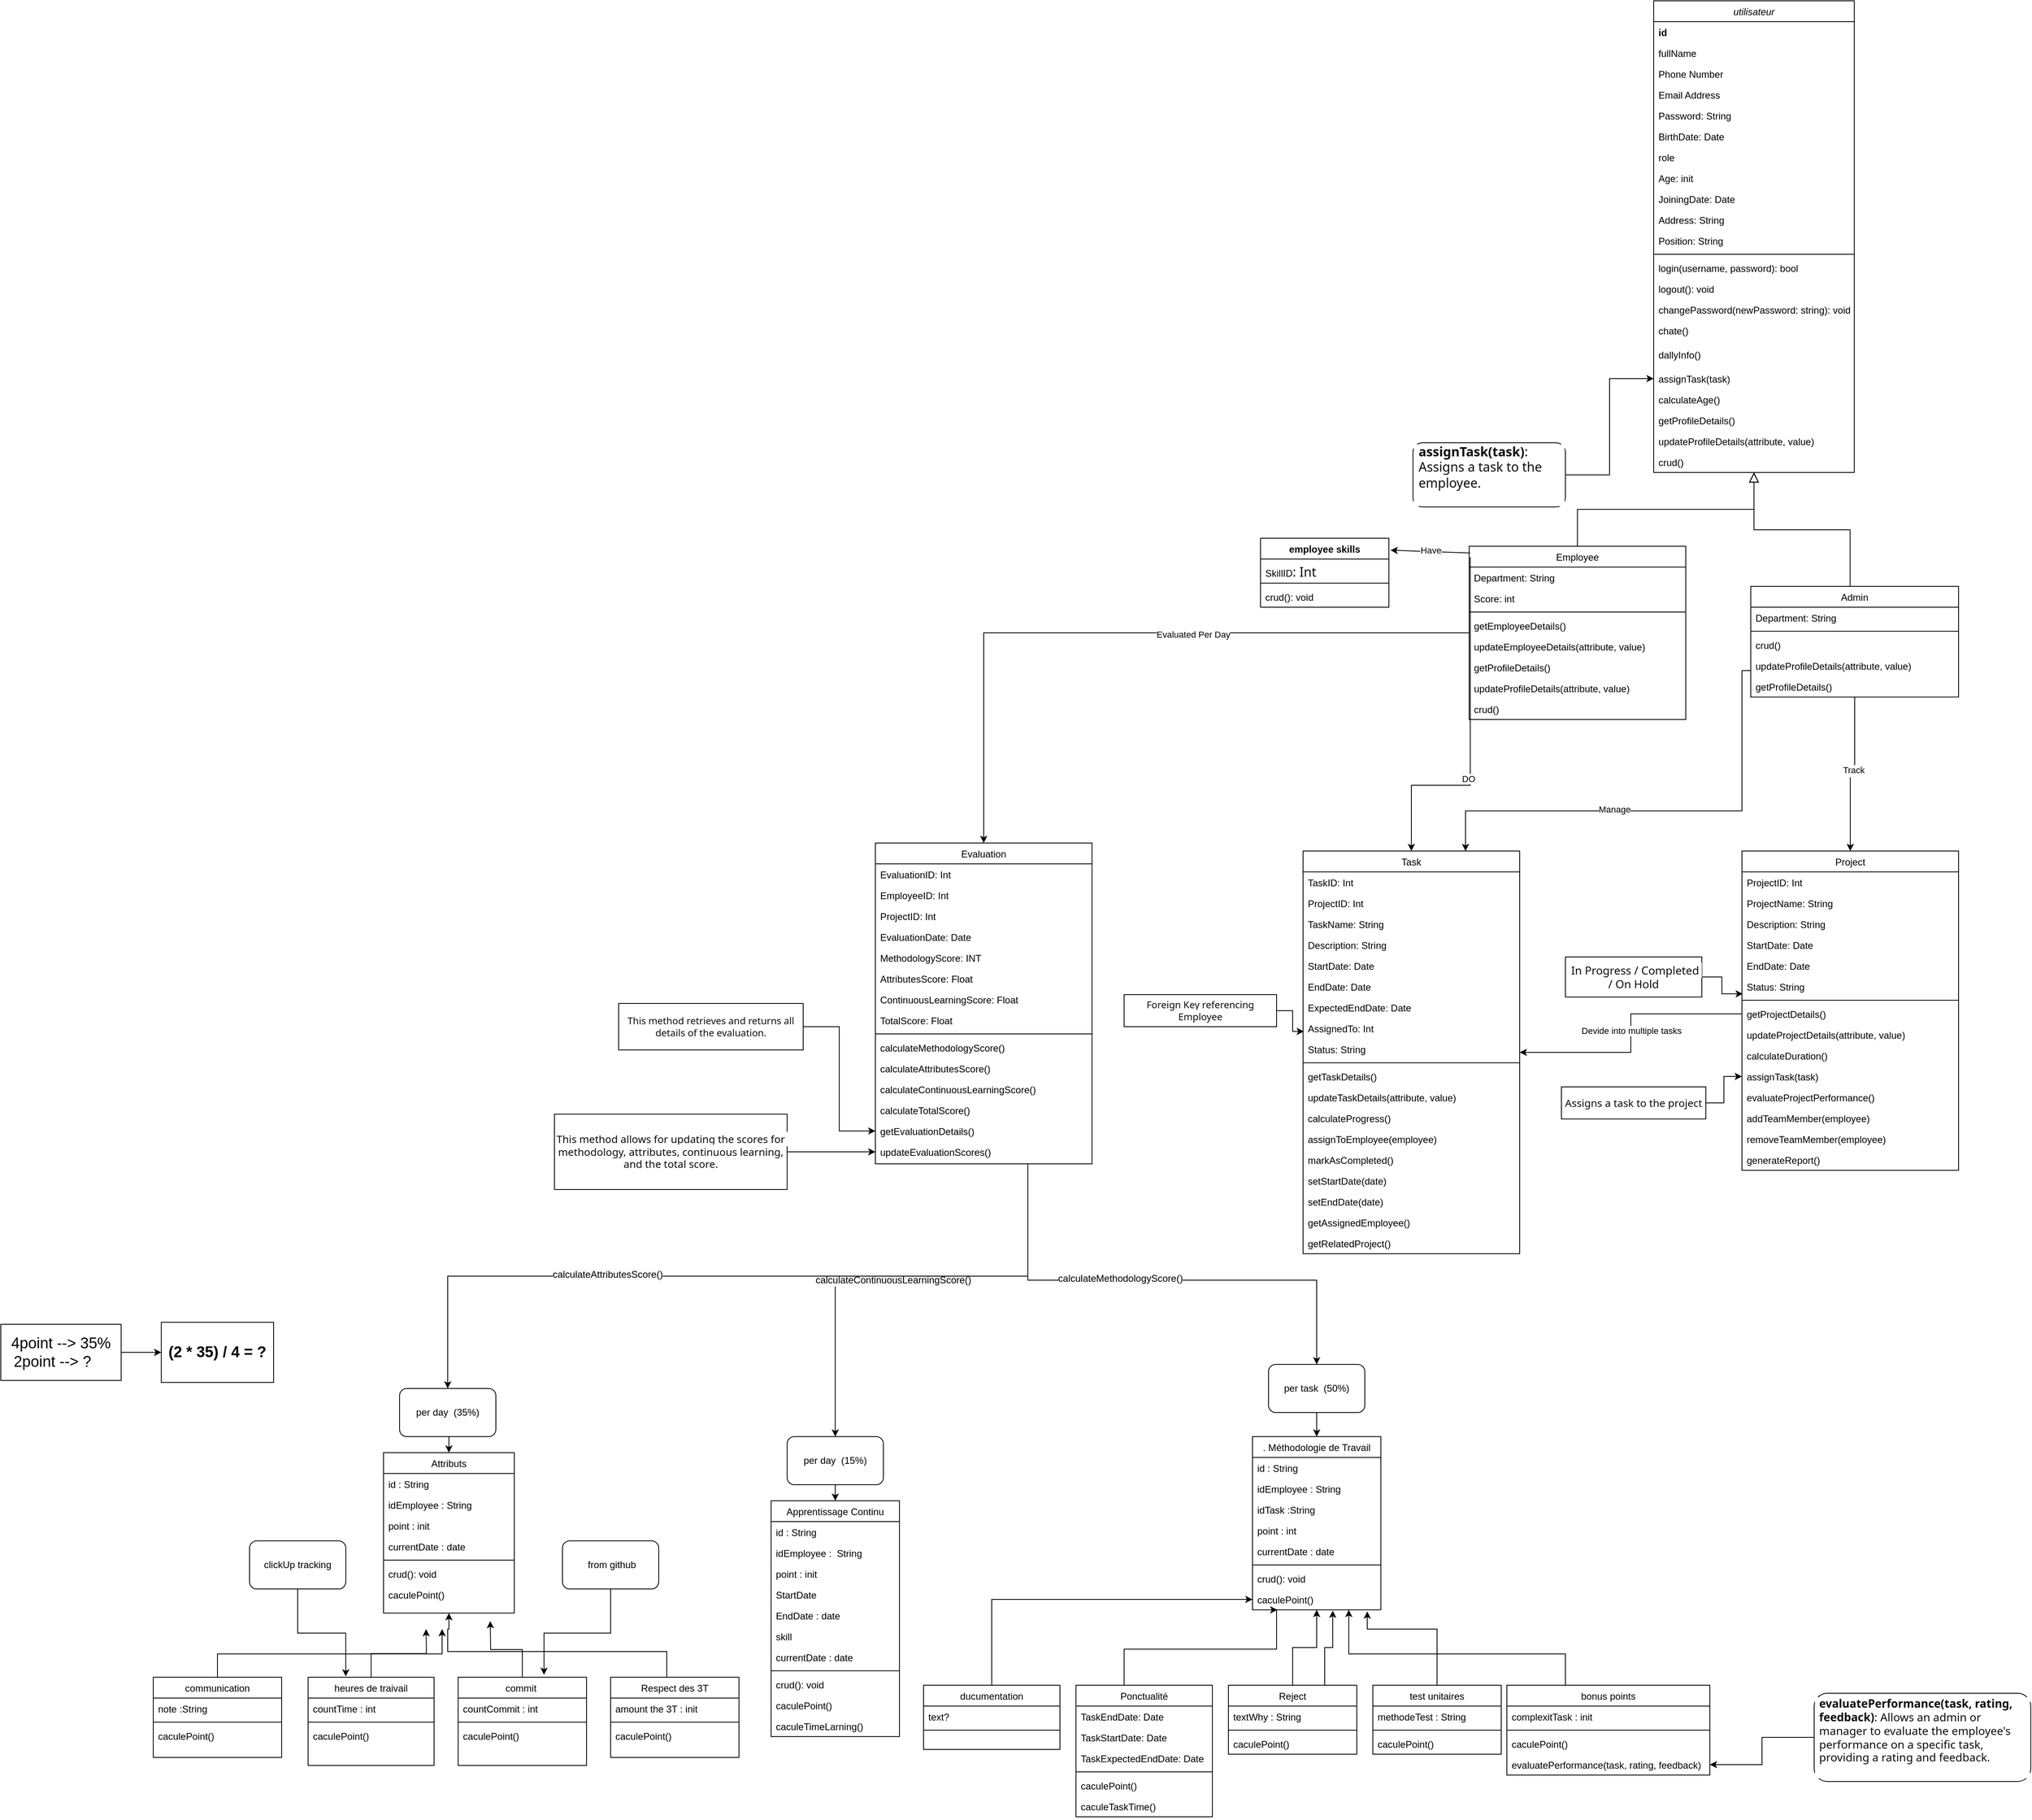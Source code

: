 <mxfile version="24.0.1" type="github">
  <diagram id="C5RBs43oDa-KdzZeNtuy" name="Page-1">
    <mxGraphModel dx="2911" dy="4184" grid="1" gridSize="10" guides="1" tooltips="1" connect="1" arrows="1" fold="1" page="1" pageScale="1" pageWidth="827" pageHeight="1169" math="0" shadow="0">
      <root>
        <mxCell id="WIyWlLk6GJQsqaUBKTNV-0" />
        <mxCell id="WIyWlLk6GJQsqaUBKTNV-1" parent="WIyWlLk6GJQsqaUBKTNV-0" />
        <mxCell id="zkfFHV4jXpPFQw0GAbJ--0" value="utilisateur" style="swimlane;fontStyle=2;align=center;verticalAlign=top;childLayout=stackLayout;horizontal=1;startSize=26;horizontalStack=0;resizeParent=1;resizeLast=0;collapsible=1;marginBottom=0;rounded=0;shadow=0;strokeWidth=1;" parent="WIyWlLk6GJQsqaUBKTNV-1" vertex="1">
          <mxGeometry x="850" y="-2770" width="250" height="588" as="geometry">
            <mxRectangle x="230" y="140" width="160" height="26" as="alternateBounds" />
          </mxGeometry>
        </mxCell>
        <mxCell id="zkfFHV4jXpPFQw0GAbJ--3" value="id" style="text;align=left;verticalAlign=top;spacingLeft=4;spacingRight=4;overflow=hidden;rotatable=0;points=[[0,0.5],[1,0.5]];portConstraint=eastwest;rounded=0;shadow=0;html=0;fontStyle=1" parent="zkfFHV4jXpPFQw0GAbJ--0" vertex="1">
          <mxGeometry y="26" width="250" height="26" as="geometry" />
        </mxCell>
        <mxCell id="zkfFHV4jXpPFQw0GAbJ--1" value="fullName" style="text;align=left;verticalAlign=top;spacingLeft=4;spacingRight=4;overflow=hidden;rotatable=0;points=[[0,0.5],[1,0.5]];portConstraint=eastwest;" parent="zkfFHV4jXpPFQw0GAbJ--0" vertex="1">
          <mxGeometry y="52" width="250" height="26" as="geometry" />
        </mxCell>
        <mxCell id="zkfFHV4jXpPFQw0GAbJ--2" value="Phone Number" style="text;align=left;verticalAlign=top;spacingLeft=4;spacingRight=4;overflow=hidden;rotatable=0;points=[[0,0.5],[1,0.5]];portConstraint=eastwest;rounded=0;shadow=0;html=0;" parent="zkfFHV4jXpPFQw0GAbJ--0" vertex="1">
          <mxGeometry y="78" width="250" height="26" as="geometry" />
        </mxCell>
        <mxCell id="O61n6vITI9-VJMM0ZHYm-0" value="Email Address" style="text;align=left;verticalAlign=top;spacingLeft=4;spacingRight=4;overflow=hidden;rotatable=0;points=[[0,0.5],[1,0.5]];portConstraint=eastwest;rounded=0;shadow=0;html=0;" parent="zkfFHV4jXpPFQw0GAbJ--0" vertex="1">
          <mxGeometry y="104" width="250" height="26" as="geometry" />
        </mxCell>
        <mxCell id="HdGfDi_zSD36p5pK3CSh-13" value="Password: String" style="text;align=left;verticalAlign=top;spacingLeft=4;spacingRight=4;overflow=hidden;rotatable=0;points=[[0,0.5],[1,0.5]];portConstraint=eastwest;" parent="zkfFHV4jXpPFQw0GAbJ--0" vertex="1">
          <mxGeometry y="130" width="250" height="26" as="geometry" />
        </mxCell>
        <mxCell id="HdGfDi_zSD36p5pK3CSh-18" value="BirthDate: Date" style="text;align=left;verticalAlign=top;spacingLeft=4;spacingRight=4;overflow=hidden;rotatable=0;points=[[0,0.5],[1,0.5]];portConstraint=eastwest;" parent="zkfFHV4jXpPFQw0GAbJ--0" vertex="1">
          <mxGeometry y="156" width="250" height="26" as="geometry" />
        </mxCell>
        <mxCell id="O61n6vITI9-VJMM0ZHYm-1" value="role" style="text;align=left;verticalAlign=top;spacingLeft=4;spacingRight=4;overflow=hidden;rotatable=0;points=[[0,0.5],[1,0.5]];portConstraint=eastwest;rounded=0;shadow=0;html=0;" parent="zkfFHV4jXpPFQw0GAbJ--0" vertex="1">
          <mxGeometry y="182" width="250" height="26" as="geometry" />
        </mxCell>
        <mxCell id="HdGfDi_zSD36p5pK3CSh-52" value="Age: init" style="text;align=left;verticalAlign=top;spacingLeft=4;spacingRight=4;overflow=hidden;rotatable=0;points=[[0,0.5],[1,0.5]];portConstraint=eastwest;" parent="zkfFHV4jXpPFQw0GAbJ--0" vertex="1">
          <mxGeometry y="208" width="250" height="26" as="geometry" />
        </mxCell>
        <mxCell id="HdGfDi_zSD36p5pK3CSh-15" value="JoiningDate: Date&#xa;" style="text;align=left;verticalAlign=top;spacingLeft=4;spacingRight=4;overflow=hidden;rotatable=0;points=[[0,0.5],[1,0.5]];portConstraint=eastwest;" parent="zkfFHV4jXpPFQw0GAbJ--0" vertex="1">
          <mxGeometry y="234" width="250" height="26" as="geometry" />
        </mxCell>
        <mxCell id="HdGfDi_zSD36p5pK3CSh-16" value="Address: String&#xa;" style="text;align=left;verticalAlign=top;spacingLeft=4;spacingRight=4;overflow=hidden;rotatable=0;points=[[0,0.5],[1,0.5]];portConstraint=eastwest;" parent="zkfFHV4jXpPFQw0GAbJ--0" vertex="1">
          <mxGeometry y="260" width="250" height="26" as="geometry" />
        </mxCell>
        <mxCell id="HdGfDi_zSD36p5pK3CSh-14" value="Position: String" style="text;align=left;verticalAlign=top;spacingLeft=4;spacingRight=4;overflow=hidden;rotatable=0;points=[[0,0.5],[1,0.5]];portConstraint=eastwest;" parent="zkfFHV4jXpPFQw0GAbJ--0" vertex="1">
          <mxGeometry y="286" width="250" height="26" as="geometry" />
        </mxCell>
        <mxCell id="zkfFHV4jXpPFQw0GAbJ--4" value="" style="line;html=1;strokeWidth=1;align=left;verticalAlign=middle;spacingTop=-1;spacingLeft=3;spacingRight=3;rotatable=0;labelPosition=right;points=[];portConstraint=eastwest;" parent="zkfFHV4jXpPFQw0GAbJ--0" vertex="1">
          <mxGeometry y="312" width="250" height="8" as="geometry" />
        </mxCell>
        <mxCell id="HdGfDi_zSD36p5pK3CSh-71" value="login(username, password): bool" style="text;align=left;verticalAlign=top;spacingLeft=4;spacingRight=4;overflow=hidden;rotatable=0;points=[[0,0.5],[1,0.5]];portConstraint=eastwest;" parent="zkfFHV4jXpPFQw0GAbJ--0" vertex="1">
          <mxGeometry y="320" width="250" height="26" as="geometry" />
        </mxCell>
        <mxCell id="zkfFHV4jXpPFQw0GAbJ--5" value="logout(): void" style="text;align=left;verticalAlign=top;spacingLeft=4;spacingRight=4;overflow=hidden;rotatable=0;points=[[0,0.5],[1,0.5]];portConstraint=eastwest;" parent="zkfFHV4jXpPFQw0GAbJ--0" vertex="1">
          <mxGeometry y="346" width="250" height="26" as="geometry" />
        </mxCell>
        <mxCell id="HdGfDi_zSD36p5pK3CSh-72" value="changePassword(newPassword: string): void" style="text;align=left;verticalAlign=top;spacingLeft=4;spacingRight=4;overflow=hidden;rotatable=0;points=[[0,0.5],[1,0.5]];portConstraint=eastwest;" parent="zkfFHV4jXpPFQw0GAbJ--0" vertex="1">
          <mxGeometry y="372" width="250" height="26" as="geometry" />
        </mxCell>
        <mxCell id="O61n6vITI9-VJMM0ZHYm-2" value="chate()" style="text;align=left;verticalAlign=top;spacingLeft=4;spacingRight=4;overflow=hidden;rotatable=0;points=[[0,0.5],[1,0.5]];portConstraint=eastwest;" parent="zkfFHV4jXpPFQw0GAbJ--0" vertex="1">
          <mxGeometry y="398" width="250" height="30" as="geometry" />
        </mxCell>
        <mxCell id="O61n6vITI9-VJMM0ZHYm-6" value="dallyInfo()" style="text;align=left;verticalAlign=top;spacingLeft=4;spacingRight=4;overflow=hidden;rotatable=0;points=[[0,0.5],[1,0.5]];portConstraint=eastwest;" parent="zkfFHV4jXpPFQw0GAbJ--0" vertex="1">
          <mxGeometry y="428" width="250" height="30" as="geometry" />
        </mxCell>
        <mxCell id="HdGfDi_zSD36p5pK3CSh-23" value="assignTask(task)" style="text;align=left;verticalAlign=top;spacingLeft=4;spacingRight=4;overflow=hidden;rotatable=0;points=[[0,0.5],[1,0.5]];portConstraint=eastwest;" parent="zkfFHV4jXpPFQw0GAbJ--0" vertex="1">
          <mxGeometry y="458" width="250" height="26" as="geometry" />
        </mxCell>
        <mxCell id="HdGfDi_zSD36p5pK3CSh-22" value="calculateAge()" style="text;align=left;verticalAlign=top;spacingLeft=4;spacingRight=4;overflow=hidden;rotatable=0;points=[[0,0.5],[1,0.5]];portConstraint=eastwest;" parent="zkfFHV4jXpPFQw0GAbJ--0" vertex="1">
          <mxGeometry y="484" width="250" height="26" as="geometry" />
        </mxCell>
        <mxCell id="HdGfDi_zSD36p5pK3CSh-19" value="getProfileDetails()" style="text;align=left;verticalAlign=top;spacingLeft=4;spacingRight=4;overflow=hidden;rotatable=0;points=[[0,0.5],[1,0.5]];portConstraint=eastwest;" parent="zkfFHV4jXpPFQw0GAbJ--0" vertex="1">
          <mxGeometry y="510" width="250" height="26" as="geometry" />
        </mxCell>
        <mxCell id="HdGfDi_zSD36p5pK3CSh-11" value="updateProfileDetails(attribute, value)" style="text;align=left;verticalAlign=top;spacingLeft=4;spacingRight=4;overflow=hidden;rotatable=0;points=[[0,0.5],[1,0.5]];portConstraint=eastwest;" parent="zkfFHV4jXpPFQw0GAbJ--0" vertex="1">
          <mxGeometry y="536" width="250" height="26" as="geometry" />
        </mxCell>
        <mxCell id="P6-eOZMiAYsN-jjY6lzZ-1" value="crud()" style="text;align=left;verticalAlign=top;spacingLeft=4;spacingRight=4;overflow=hidden;rotatable=0;points=[[0,0.5],[1,0.5]];portConstraint=eastwest;" parent="zkfFHV4jXpPFQw0GAbJ--0" vertex="1">
          <mxGeometry y="562" width="250" height="26" as="geometry" />
        </mxCell>
        <mxCell id="zkfFHV4jXpPFQw0GAbJ--6" value="Employee" style="swimlane;fontStyle=0;align=center;verticalAlign=top;childLayout=stackLayout;horizontal=1;startSize=26;horizontalStack=0;resizeParent=1;resizeLast=0;collapsible=1;marginBottom=0;rounded=0;shadow=0;strokeWidth=1;" parent="WIyWlLk6GJQsqaUBKTNV-1" vertex="1">
          <mxGeometry x="620" y="-2090" width="270" height="216" as="geometry">
            <mxRectangle x="130" y="380" width="160" height="26" as="alternateBounds" />
          </mxGeometry>
        </mxCell>
        <mxCell id="HdGfDi_zSD36p5pK3CSh-70" value="Department: String" style="text;align=left;verticalAlign=top;spacingLeft=4;spacingRight=4;overflow=hidden;rotatable=0;points=[[0,0.5],[1,0.5]];portConstraint=eastwest;" parent="zkfFHV4jXpPFQw0GAbJ--6" vertex="1">
          <mxGeometry y="26" width="270" height="26" as="geometry" />
        </mxCell>
        <mxCell id="HdGfDi_zSD36p5pK3CSh-12" value="Score: int" style="text;align=left;verticalAlign=top;spacingLeft=4;spacingRight=4;overflow=hidden;rotatable=0;points=[[0,0.5],[1,0.5]];portConstraint=eastwest;" parent="zkfFHV4jXpPFQw0GAbJ--6" vertex="1">
          <mxGeometry y="52" width="270" height="26" as="geometry" />
        </mxCell>
        <mxCell id="zkfFHV4jXpPFQw0GAbJ--9" value="" style="line;html=1;strokeWidth=1;align=left;verticalAlign=middle;spacingTop=-1;spacingLeft=3;spacingRight=3;rotatable=0;labelPosition=right;points=[];portConstraint=eastwest;" parent="zkfFHV4jXpPFQw0GAbJ--6" vertex="1">
          <mxGeometry y="78" width="270" height="8" as="geometry" />
        </mxCell>
        <mxCell id="HdGfDi_zSD36p5pK3CSh-54" value="getEmployeeDetails()" style="text;align=left;verticalAlign=top;spacingLeft=4;spacingRight=4;overflow=hidden;rotatable=0;points=[[0,0.5],[1,0.5]];portConstraint=eastwest;" parent="zkfFHV4jXpPFQw0GAbJ--6" vertex="1">
          <mxGeometry y="86" width="270" height="26" as="geometry" />
        </mxCell>
        <mxCell id="HdGfDi_zSD36p5pK3CSh-55" value="updateEmployeeDetails(attribute, value)" style="text;align=left;verticalAlign=top;spacingLeft=4;spacingRight=4;overflow=hidden;rotatable=0;points=[[0,0.5],[1,0.5]];portConstraint=eastwest;" parent="zkfFHV4jXpPFQw0GAbJ--6" vertex="1">
          <mxGeometry y="112" width="270" height="26" as="geometry" />
        </mxCell>
        <mxCell id="P6-eOZMiAYsN-jjY6lzZ-5" value="getProfileDetails()" style="text;align=left;verticalAlign=top;spacingLeft=4;spacingRight=4;overflow=hidden;rotatable=0;points=[[0,0.5],[1,0.5]];portConstraint=eastwest;" parent="zkfFHV4jXpPFQw0GAbJ--6" vertex="1">
          <mxGeometry y="138" width="270" height="26" as="geometry" />
        </mxCell>
        <mxCell id="P6-eOZMiAYsN-jjY6lzZ-6" value="updateProfileDetails(attribute, value)" style="text;align=left;verticalAlign=top;spacingLeft=4;spacingRight=4;overflow=hidden;rotatable=0;points=[[0,0.5],[1,0.5]];portConstraint=eastwest;" parent="zkfFHV4jXpPFQw0GAbJ--6" vertex="1">
          <mxGeometry y="164" width="270" height="26" as="geometry" />
        </mxCell>
        <mxCell id="P6-eOZMiAYsN-jjY6lzZ-3" value="crud()" style="text;align=left;verticalAlign=top;spacingLeft=4;spacingRight=4;overflow=hidden;rotatable=0;points=[[0,0.5],[1,0.5]];portConstraint=eastwest;" parent="zkfFHV4jXpPFQw0GAbJ--6" vertex="1">
          <mxGeometry y="190" width="270" height="26" as="geometry" />
        </mxCell>
        <mxCell id="zkfFHV4jXpPFQw0GAbJ--12" value="" style="endArrow=block;endSize=10;endFill=0;shadow=0;strokeWidth=1;rounded=0;edgeStyle=elbowEdgeStyle;elbow=vertical;" parent="WIyWlLk6GJQsqaUBKTNV-1" source="zkfFHV4jXpPFQw0GAbJ--6" target="zkfFHV4jXpPFQw0GAbJ--0" edge="1">
          <mxGeometry width="160" relative="1" as="geometry">
            <mxPoint x="1440" y="-2537" as="sourcePoint" />
            <mxPoint x="1440" y="-2537" as="targetPoint" />
          </mxGeometry>
        </mxCell>
        <mxCell id="zkfFHV4jXpPFQw0GAbJ--16" value="" style="endArrow=block;endSize=10;endFill=0;shadow=0;strokeWidth=1;rounded=0;edgeStyle=elbowEdgeStyle;elbow=vertical;entryX=0.5;entryY=1;entryDx=0;entryDy=0;exitX=0.478;exitY=0.008;exitDx=0;exitDy=0;exitPerimeter=0;" parent="WIyWlLk6GJQsqaUBKTNV-1" source="HdGfDi_zSD36p5pK3CSh-43" target="zkfFHV4jXpPFQw0GAbJ--0" edge="1">
          <mxGeometry width="160" relative="1" as="geometry">
            <mxPoint x="1100" y="-2180" as="sourcePoint" />
            <mxPoint x="1480" y="-2224" as="targetPoint" />
          </mxGeometry>
        </mxCell>
        <mxCell id="5KkcX6RaVRGFlPr4hWMy-3" style="edgeStyle=orthogonalEdgeStyle;rounded=0;orthogonalLoop=1;jettySize=auto;html=1;" parent="WIyWlLk6GJQsqaUBKTNV-1" source="zkfFHV4jXpPFQw0GAbJ--17" target="5KkcX6RaVRGFlPr4hWMy-2" edge="1">
          <mxGeometry relative="1" as="geometry" />
        </mxCell>
        <mxCell id="zkfFHV4jXpPFQw0GAbJ--17" value="ducumentation" style="swimlane;fontStyle=0;align=center;verticalAlign=top;childLayout=stackLayout;horizontal=1;startSize=26;horizontalStack=0;resizeParent=1;resizeLast=0;collapsible=1;marginBottom=0;rounded=0;shadow=0;strokeWidth=1;" parent="WIyWlLk6GJQsqaUBKTNV-1" vertex="1">
          <mxGeometry x="-60" y="-670" width="170" height="80" as="geometry">
            <mxRectangle x="550" y="140" width="160" height="26" as="alternateBounds" />
          </mxGeometry>
        </mxCell>
        <mxCell id="zkfFHV4jXpPFQw0GAbJ--22" value="text?" style="text;align=left;verticalAlign=top;spacingLeft=4;spacingRight=4;overflow=hidden;rotatable=0;points=[[0,0.5],[1,0.5]];portConstraint=eastwest;rounded=0;shadow=0;html=0;" parent="zkfFHV4jXpPFQw0GAbJ--17" vertex="1">
          <mxGeometry y="26" width="170" height="26" as="geometry" />
        </mxCell>
        <mxCell id="zkfFHV4jXpPFQw0GAbJ--23" value="" style="line;html=1;strokeWidth=1;align=left;verticalAlign=middle;spacingTop=-1;spacingLeft=3;spacingRight=3;rotatable=0;labelPosition=right;points=[];portConstraint=eastwest;" parent="zkfFHV4jXpPFQw0GAbJ--17" vertex="1">
          <mxGeometry y="52" width="170" height="8" as="geometry" />
        </mxCell>
        <mxCell id="O61n6vITI9-VJMM0ZHYm-42" value="test unitaires" style="swimlane;fontStyle=0;align=center;verticalAlign=top;childLayout=stackLayout;horizontal=1;startSize=26;horizontalStack=0;resizeParent=1;resizeLast=0;collapsible=1;marginBottom=0;rounded=0;shadow=0;strokeWidth=1;" parent="WIyWlLk6GJQsqaUBKTNV-1" vertex="1">
          <mxGeometry x="500" y="-670" width="160" height="86" as="geometry">
            <mxRectangle x="550" y="140" width="160" height="26" as="alternateBounds" />
          </mxGeometry>
        </mxCell>
        <mxCell id="O61n6vITI9-VJMM0ZHYm-63" value="methodeTest : String" style="text;align=left;verticalAlign=top;spacingLeft=4;spacingRight=4;overflow=hidden;rotatable=0;points=[[0,0.5],[1,0.5]];portConstraint=eastwest;rounded=0;shadow=0;html=0;" parent="O61n6vITI9-VJMM0ZHYm-42" vertex="1">
          <mxGeometry y="26" width="160" height="26" as="geometry" />
        </mxCell>
        <mxCell id="O61n6vITI9-VJMM0ZHYm-48" value="" style="line;html=1;strokeWidth=1;align=left;verticalAlign=middle;spacingTop=-1;spacingLeft=3;spacingRight=3;rotatable=0;labelPosition=right;points=[];portConstraint=eastwest;" parent="O61n6vITI9-VJMM0ZHYm-42" vertex="1">
          <mxGeometry y="52" width="160" height="8" as="geometry" />
        </mxCell>
        <mxCell id="5KkcX6RaVRGFlPr4hWMy-7" value="caculePoint()" style="text;align=left;verticalAlign=top;spacingLeft=4;spacingRight=4;overflow=hidden;rotatable=0;points=[[0,0.5],[1,0.5]];portConstraint=eastwest;" parent="O61n6vITI9-VJMM0ZHYm-42" vertex="1">
          <mxGeometry y="60" width="160" height="26" as="geometry" />
        </mxCell>
        <mxCell id="HNCia4OFn0n-vzeSxjlX-19" style="edgeStyle=orthogonalEdgeStyle;rounded=0;orthogonalLoop=1;jettySize=auto;html=1;exitX=0.5;exitY=0;exitDx=0;exitDy=0;" parent="WIyWlLk6GJQsqaUBKTNV-1" source="O61n6vITI9-VJMM0ZHYm-50" edge="1">
          <mxGeometry relative="1" as="geometry">
            <mxPoint x="-600" y="-750" as="targetPoint" />
          </mxGeometry>
        </mxCell>
        <mxCell id="O61n6vITI9-VJMM0ZHYm-50" value="commit " style="swimlane;fontStyle=0;align=center;verticalAlign=top;childLayout=stackLayout;horizontal=1;startSize=26;horizontalStack=0;resizeParent=1;resizeLast=0;collapsible=1;marginBottom=0;rounded=0;shadow=0;strokeWidth=1;" parent="WIyWlLk6GJQsqaUBKTNV-1" vertex="1">
          <mxGeometry x="-640" y="-680" width="160" height="110" as="geometry">
            <mxRectangle x="550" y="140" width="160" height="26" as="alternateBounds" />
          </mxGeometry>
        </mxCell>
        <mxCell id="O61n6vITI9-VJMM0ZHYm-55" value="countCommit : int" style="text;align=left;verticalAlign=top;spacingLeft=4;spacingRight=4;overflow=hidden;rotatable=0;points=[[0,0.5],[1,0.5]];portConstraint=eastwest;rounded=0;shadow=0;html=0;" parent="O61n6vITI9-VJMM0ZHYm-50" vertex="1">
          <mxGeometry y="26" width="160" height="26" as="geometry" />
        </mxCell>
        <mxCell id="O61n6vITI9-VJMM0ZHYm-56" value="" style="line;html=1;strokeWidth=1;align=left;verticalAlign=middle;spacingTop=-1;spacingLeft=3;spacingRight=3;rotatable=0;labelPosition=right;points=[];portConstraint=eastwest;" parent="O61n6vITI9-VJMM0ZHYm-50" vertex="1">
          <mxGeometry y="52" width="160" height="8" as="geometry" />
        </mxCell>
        <mxCell id="P6-eOZMiAYsN-jjY6lzZ-10" value="caculePoint()" style="text;align=left;verticalAlign=top;spacingLeft=4;spacingRight=4;overflow=hidden;rotatable=0;points=[[0,0.5],[1,0.5]];portConstraint=eastwest;" parent="O61n6vITI9-VJMM0ZHYm-50" vertex="1">
          <mxGeometry y="60" width="160" height="26" as="geometry" />
        </mxCell>
        <mxCell id="HNCia4OFn0n-vzeSxjlX-11" style="edgeStyle=orthogonalEdgeStyle;rounded=0;orthogonalLoop=1;jettySize=auto;html=1;exitX=0.75;exitY=0;exitDx=0;exitDy=0;entryX=0.625;entryY=1.038;entryDx=0;entryDy=0;entryPerimeter=0;" parent="WIyWlLk6GJQsqaUBKTNV-1" source="O61n6vITI9-VJMM0ZHYm-58" target="5KkcX6RaVRGFlPr4hWMy-2" edge="1">
          <mxGeometry relative="1" as="geometry">
            <mxPoint x="440" y="-760" as="targetPoint" />
          </mxGeometry>
        </mxCell>
        <mxCell id="HNCia4OFn0n-vzeSxjlX-14" style="edgeStyle=orthogonalEdgeStyle;rounded=0;orthogonalLoop=1;jettySize=auto;html=1;" parent="WIyWlLk6GJQsqaUBKTNV-1" source="O61n6vITI9-VJMM0ZHYm-58" target="HovhP2Ijr2eD1xcMZCAY-0" edge="1">
          <mxGeometry relative="1" as="geometry" />
        </mxCell>
        <mxCell id="O61n6vITI9-VJMM0ZHYm-58" value="Reject" style="swimlane;fontStyle=0;align=center;verticalAlign=top;childLayout=stackLayout;horizontal=1;startSize=26;horizontalStack=0;resizeParent=1;resizeLast=0;collapsible=1;marginBottom=0;rounded=0;shadow=0;strokeWidth=1;" parent="WIyWlLk6GJQsqaUBKTNV-1" vertex="1">
          <mxGeometry x="320" y="-670" width="160" height="86" as="geometry">
            <mxRectangle x="550" y="140" width="160" height="26" as="alternateBounds" />
          </mxGeometry>
        </mxCell>
        <mxCell id="5KkcX6RaVRGFlPr4hWMy-5" value="textWhy : String" style="text;align=left;verticalAlign=top;spacingLeft=4;spacingRight=4;overflow=hidden;rotatable=0;points=[[0,0.5],[1,0.5]];portConstraint=eastwest;rounded=0;shadow=0;html=0;" parent="O61n6vITI9-VJMM0ZHYm-58" vertex="1">
          <mxGeometry y="26" width="160" height="26" as="geometry" />
        </mxCell>
        <mxCell id="O61n6vITI9-VJMM0ZHYm-64" value="" style="line;html=1;strokeWidth=1;align=left;verticalAlign=middle;spacingTop=-1;spacingLeft=3;spacingRight=3;rotatable=0;labelPosition=right;points=[];portConstraint=eastwest;" parent="O61n6vITI9-VJMM0ZHYm-58" vertex="1">
          <mxGeometry y="52" width="160" height="8" as="geometry" />
        </mxCell>
        <mxCell id="5KkcX6RaVRGFlPr4hWMy-6" value="caculePoint()" style="text;align=left;verticalAlign=top;spacingLeft=4;spacingRight=4;overflow=hidden;rotatable=0;points=[[0,0.5],[1,0.5]];portConstraint=eastwest;" parent="O61n6vITI9-VJMM0ZHYm-58" vertex="1">
          <mxGeometry y="60" width="160" height="26" as="geometry" />
        </mxCell>
        <mxCell id="HNCia4OFn0n-vzeSxjlX-17" style="edgeStyle=orthogonalEdgeStyle;rounded=0;orthogonalLoop=1;jettySize=auto;html=1;exitX=0.25;exitY=0;exitDx=0;exitDy=0;" parent="WIyWlLk6GJQsqaUBKTNV-1" source="hfA5x7SYUtLAJ9QRFMz0-0" target="5KkcX6RaVRGFlPr4hWMy-2" edge="1">
          <mxGeometry relative="1" as="geometry">
            <mxPoint x="470" y="-750" as="targetPoint" />
            <Array as="points">
              <mxPoint x="740" y="-670" />
              <mxPoint x="740" y="-709" />
              <mxPoint x="470" y="-709" />
            </Array>
          </mxGeometry>
        </mxCell>
        <mxCell id="hfA5x7SYUtLAJ9QRFMz0-0" value="bonus points" style="swimlane;fontStyle=0;align=center;verticalAlign=top;childLayout=stackLayout;horizontal=1;startSize=26;horizontalStack=0;resizeParent=1;resizeLast=0;collapsible=1;marginBottom=0;rounded=0;shadow=0;strokeWidth=1;" parent="WIyWlLk6GJQsqaUBKTNV-1" vertex="1">
          <mxGeometry x="667" y="-670" width="253" height="112" as="geometry">
            <mxRectangle x="550" y="140" width="160" height="26" as="alternateBounds" />
          </mxGeometry>
        </mxCell>
        <mxCell id="HdGfDi_zSD36p5pK3CSh-103" value="complexitTask : init" style="text;align=left;verticalAlign=top;spacingLeft=4;spacingRight=4;overflow=hidden;rotatable=0;points=[[0,0.5],[1,0.5]];portConstraint=eastwest;rounded=0;shadow=0;html=0;" parent="hfA5x7SYUtLAJ9QRFMz0-0" vertex="1">
          <mxGeometry y="26" width="253" height="26" as="geometry" />
        </mxCell>
        <mxCell id="hfA5x7SYUtLAJ9QRFMz0-6" value="" style="line;html=1;strokeWidth=1;align=left;verticalAlign=middle;spacingTop=-1;spacingLeft=3;spacingRight=3;rotatable=0;labelPosition=right;points=[];portConstraint=eastwest;" parent="hfA5x7SYUtLAJ9QRFMz0-0" vertex="1">
          <mxGeometry y="52" width="253" height="8" as="geometry" />
        </mxCell>
        <mxCell id="5KkcX6RaVRGFlPr4hWMy-8" value="caculePoint()" style="text;align=left;verticalAlign=top;spacingLeft=4;spacingRight=4;overflow=hidden;rotatable=0;points=[[0,0.5],[1,0.5]];portConstraint=eastwest;" parent="hfA5x7SYUtLAJ9QRFMz0-0" vertex="1">
          <mxGeometry y="60" width="253" height="26" as="geometry" />
        </mxCell>
        <mxCell id="HdGfDi_zSD36p5pK3CSh-58" value="evaluatePerformance(task, rating, feedback)" style="text;align=left;verticalAlign=top;spacingLeft=4;spacingRight=4;overflow=hidden;rotatable=0;points=[[0,0.5],[1,0.5]];portConstraint=eastwest;" parent="hfA5x7SYUtLAJ9QRFMz0-0" vertex="1">
          <mxGeometry y="86" width="253" height="26" as="geometry" />
        </mxCell>
        <mxCell id="HNCia4OFn0n-vzeSxjlX-20" style="edgeStyle=orthogonalEdgeStyle;rounded=0;orthogonalLoop=1;jettySize=auto;html=1;" parent="WIyWlLk6GJQsqaUBKTNV-1" source="hfA5x7SYUtLAJ9QRFMz0-8" edge="1">
          <mxGeometry relative="1" as="geometry">
            <mxPoint x="-680" y="-740" as="targetPoint" />
          </mxGeometry>
        </mxCell>
        <mxCell id="hfA5x7SYUtLAJ9QRFMz0-8" value="heures de traivail" style="swimlane;fontStyle=0;align=center;verticalAlign=top;childLayout=stackLayout;horizontal=1;startSize=26;horizontalStack=0;resizeParent=1;resizeLast=0;collapsible=1;marginBottom=0;rounded=0;shadow=0;strokeWidth=1;" parent="WIyWlLk6GJQsqaUBKTNV-1" vertex="1">
          <mxGeometry x="-827" y="-680" width="157" height="110" as="geometry">
            <mxRectangle x="550" y="140" width="160" height="26" as="alternateBounds" />
          </mxGeometry>
        </mxCell>
        <mxCell id="hfA5x7SYUtLAJ9QRFMz0-12" value="countTime : int" style="text;align=left;verticalAlign=top;spacingLeft=4;spacingRight=4;overflow=hidden;rotatable=0;points=[[0,0.5],[1,0.5]];portConstraint=eastwest;rounded=0;shadow=0;html=0;" parent="hfA5x7SYUtLAJ9QRFMz0-8" vertex="1">
          <mxGeometry y="26" width="157" height="26" as="geometry" />
        </mxCell>
        <mxCell id="hfA5x7SYUtLAJ9QRFMz0-14" value="" style="line;html=1;strokeWidth=1;align=left;verticalAlign=middle;spacingTop=-1;spacingLeft=3;spacingRight=3;rotatable=0;labelPosition=right;points=[];portConstraint=eastwest;" parent="hfA5x7SYUtLAJ9QRFMz0-8" vertex="1">
          <mxGeometry y="52" width="157" height="8" as="geometry" />
        </mxCell>
        <mxCell id="P6-eOZMiAYsN-jjY6lzZ-9" value="caculePoint()" style="text;align=left;verticalAlign=top;spacingLeft=4;spacingRight=4;overflow=hidden;rotatable=0;points=[[0,0.5],[1,0.5]];portConstraint=eastwest;" parent="hfA5x7SYUtLAJ9QRFMz0-8" vertex="1">
          <mxGeometry y="60" width="157" height="26" as="geometry" />
        </mxCell>
        <mxCell id="hfA5x7SYUtLAJ9QRFMz0-26" value="Ponctualité" style="swimlane;fontStyle=0;align=center;verticalAlign=top;childLayout=stackLayout;horizontal=1;startSize=26;horizontalStack=0;resizeParent=1;resizeLast=0;collapsible=1;marginBottom=0;rounded=0;shadow=0;strokeWidth=1;" parent="WIyWlLk6GJQsqaUBKTNV-1" vertex="1">
          <mxGeometry x="130" y="-670" width="170" height="164" as="geometry">
            <mxRectangle x="550" y="140" width="160" height="26" as="alternateBounds" />
          </mxGeometry>
        </mxCell>
        <mxCell id="9FA_Eo3aLHBjAu-vrL7c-2" value="TaskEndDate: Date" style="text;align=left;verticalAlign=top;spacingLeft=4;spacingRight=4;overflow=hidden;rotatable=0;points=[[0,0.5],[1,0.5]];portConstraint=eastwest;" parent="hfA5x7SYUtLAJ9QRFMz0-26" vertex="1">
          <mxGeometry y="26" width="170" height="26" as="geometry" />
        </mxCell>
        <mxCell id="9FA_Eo3aLHBjAu-vrL7c-1" value="TaskStartDate: Date" style="text;align=left;verticalAlign=top;spacingLeft=4;spacingRight=4;overflow=hidden;rotatable=0;points=[[0,0.5],[1,0.5]];portConstraint=eastwest;" parent="hfA5x7SYUtLAJ9QRFMz0-26" vertex="1">
          <mxGeometry y="52" width="170" height="26" as="geometry" />
        </mxCell>
        <mxCell id="9FA_Eo3aLHBjAu-vrL7c-3" value="TaskExpectedEndDate: Date" style="text;align=left;verticalAlign=top;spacingLeft=4;spacingRight=4;overflow=hidden;rotatable=0;points=[[0,0.5],[1,0.5]];portConstraint=eastwest;" parent="hfA5x7SYUtLAJ9QRFMz0-26" vertex="1">
          <mxGeometry y="78" width="170" height="26" as="geometry" />
        </mxCell>
        <mxCell id="hfA5x7SYUtLAJ9QRFMz0-32" value="" style="line;html=1;strokeWidth=1;align=left;verticalAlign=middle;spacingTop=-1;spacingLeft=3;spacingRight=3;rotatable=0;labelPosition=right;points=[];portConstraint=eastwest;" parent="hfA5x7SYUtLAJ9QRFMz0-26" vertex="1">
          <mxGeometry y="104" width="170" height="8" as="geometry" />
        </mxCell>
        <mxCell id="9FA_Eo3aLHBjAu-vrL7c-4" value="caculePoint()" style="text;align=left;verticalAlign=top;spacingLeft=4;spacingRight=4;overflow=hidden;rotatable=0;points=[[0,0.5],[1,0.5]];portConstraint=eastwest;" parent="hfA5x7SYUtLAJ9QRFMz0-26" vertex="1">
          <mxGeometry y="112" width="170" height="26" as="geometry" />
        </mxCell>
        <mxCell id="9FA_Eo3aLHBjAu-vrL7c-5" value="caculeTaskTime()" style="text;align=left;verticalAlign=top;spacingLeft=4;spacingRight=4;overflow=hidden;rotatable=0;points=[[0,0.5],[1,0.5]];portConstraint=eastwest;" parent="hfA5x7SYUtLAJ9QRFMz0-26" vertex="1">
          <mxGeometry y="138" width="170" height="26" as="geometry" />
        </mxCell>
        <mxCell id="HNCia4OFn0n-vzeSxjlX-22" style="edgeStyle=orthogonalEdgeStyle;rounded=0;orthogonalLoop=1;jettySize=auto;html=1;exitX=0.75;exitY=0;exitDx=0;exitDy=0;" parent="WIyWlLk6GJQsqaUBKTNV-1" source="hfA5x7SYUtLAJ9QRFMz0-49" edge="1">
          <mxGeometry relative="1" as="geometry">
            <mxPoint x="-660" y="-740" as="targetPoint" />
            <Array as="points">
              <mxPoint x="-940" y="-680" />
              <mxPoint x="-940" y="-709" />
              <mxPoint x="-660" y="-709" />
            </Array>
          </mxGeometry>
        </mxCell>
        <mxCell id="hfA5x7SYUtLAJ9QRFMz0-49" value="communication" style="swimlane;fontStyle=0;align=center;verticalAlign=top;childLayout=stackLayout;horizontal=1;startSize=26;horizontalStack=0;resizeParent=1;resizeLast=0;collapsible=1;marginBottom=0;rounded=0;shadow=0;strokeWidth=1;" parent="WIyWlLk6GJQsqaUBKTNV-1" vertex="1">
          <mxGeometry x="-1020" y="-680" width="160" height="100" as="geometry">
            <mxRectangle x="550" y="140" width="160" height="26" as="alternateBounds" />
          </mxGeometry>
        </mxCell>
        <mxCell id="hfA5x7SYUtLAJ9QRFMz0-58" value="note :String" style="text;align=left;verticalAlign=top;spacingLeft=4;spacingRight=4;overflow=hidden;rotatable=0;points=[[0,0.5],[1,0.5]];portConstraint=eastwest;rounded=0;shadow=0;html=0;" parent="hfA5x7SYUtLAJ9QRFMz0-49" vertex="1">
          <mxGeometry y="26" width="160" height="26" as="geometry" />
        </mxCell>
        <mxCell id="hfA5x7SYUtLAJ9QRFMz0-56" value="" style="line;html=1;strokeWidth=1;align=left;verticalAlign=middle;spacingTop=-1;spacingLeft=3;spacingRight=3;rotatable=0;labelPosition=right;points=[];portConstraint=eastwest;" parent="hfA5x7SYUtLAJ9QRFMz0-49" vertex="1">
          <mxGeometry y="52" width="160" height="8" as="geometry" />
        </mxCell>
        <mxCell id="P6-eOZMiAYsN-jjY6lzZ-8" value="caculePoint()" style="text;align=left;verticalAlign=top;spacingLeft=4;spacingRight=4;overflow=hidden;rotatable=0;points=[[0,0.5],[1,0.5]];portConstraint=eastwest;" parent="hfA5x7SYUtLAJ9QRFMz0-49" vertex="1">
          <mxGeometry y="60" width="160" height="26" as="geometry" />
        </mxCell>
        <mxCell id="HovhP2Ijr2eD1xcMZCAY-0" value=". Méthodologie de Travail " style="swimlane;fontStyle=0;align=center;verticalAlign=top;childLayout=stackLayout;horizontal=1;startSize=26;horizontalStack=0;resizeParent=1;resizeLast=0;collapsible=1;marginBottom=0;rounded=0;shadow=0;strokeWidth=1;" parent="WIyWlLk6GJQsqaUBKTNV-1" vertex="1">
          <mxGeometry x="350" y="-980" width="160" height="216" as="geometry">
            <mxRectangle x="550" y="140" width="160" height="26" as="alternateBounds" />
          </mxGeometry>
        </mxCell>
        <mxCell id="HovhP2Ijr2eD1xcMZCAY-1" value="id : String" style="text;align=left;verticalAlign=top;spacingLeft=4;spacingRight=4;overflow=hidden;rotatable=0;points=[[0,0.5],[1,0.5]];portConstraint=eastwest;" parent="HovhP2Ijr2eD1xcMZCAY-0" vertex="1">
          <mxGeometry y="26" width="160" height="26" as="geometry" />
        </mxCell>
        <mxCell id="HovhP2Ijr2eD1xcMZCAY-2" value="idEmployee : String" style="text;align=left;verticalAlign=top;spacingLeft=4;spacingRight=4;overflow=hidden;rotatable=0;points=[[0,0.5],[1,0.5]];portConstraint=eastwest;rounded=0;shadow=0;html=0;" parent="HovhP2Ijr2eD1xcMZCAY-0" vertex="1">
          <mxGeometry y="52" width="160" height="26" as="geometry" />
        </mxCell>
        <mxCell id="HovhP2Ijr2eD1xcMZCAY-3" value="idTask :String" style="text;align=left;verticalAlign=top;spacingLeft=4;spacingRight=4;overflow=hidden;rotatable=0;points=[[0,0.5],[1,0.5]];portConstraint=eastwest;rounded=0;shadow=0;html=0;" parent="HovhP2Ijr2eD1xcMZCAY-0" vertex="1">
          <mxGeometry y="78" width="160" height="26" as="geometry" />
        </mxCell>
        <mxCell id="HovhP2Ijr2eD1xcMZCAY-4" value="point : int" style="text;align=left;verticalAlign=top;spacingLeft=4;spacingRight=4;overflow=hidden;rotatable=0;points=[[0,0.5],[1,0.5]];portConstraint=eastwest;rounded=0;shadow=0;html=0;" parent="HovhP2Ijr2eD1xcMZCAY-0" vertex="1">
          <mxGeometry y="104" width="160" height="26" as="geometry" />
        </mxCell>
        <mxCell id="HovhP2Ijr2eD1xcMZCAY-6" value="currentDate : date" style="text;align=left;verticalAlign=top;spacingLeft=4;spacingRight=4;overflow=hidden;rotatable=0;points=[[0,0.5],[1,0.5]];portConstraint=eastwest;rounded=0;shadow=0;html=0;" parent="HovhP2Ijr2eD1xcMZCAY-0" vertex="1">
          <mxGeometry y="130" width="160" height="26" as="geometry" />
        </mxCell>
        <mxCell id="HovhP2Ijr2eD1xcMZCAY-7" value="" style="line;html=1;strokeWidth=1;align=left;verticalAlign=middle;spacingTop=-1;spacingLeft=3;spacingRight=3;rotatable=0;labelPosition=right;points=[];portConstraint=eastwest;" parent="HovhP2Ijr2eD1xcMZCAY-0" vertex="1">
          <mxGeometry y="156" width="160" height="8" as="geometry" />
        </mxCell>
        <mxCell id="HovhP2Ijr2eD1xcMZCAY-8" value="crud(): void" style="text;align=left;verticalAlign=top;spacingLeft=4;spacingRight=4;overflow=hidden;rotatable=0;points=[[0,0.5],[1,0.5]];portConstraint=eastwest;" parent="HovhP2Ijr2eD1xcMZCAY-0" vertex="1">
          <mxGeometry y="164" width="160" height="26" as="geometry" />
        </mxCell>
        <mxCell id="5KkcX6RaVRGFlPr4hWMy-2" value="caculePoint()" style="text;align=left;verticalAlign=top;spacingLeft=4;spacingRight=4;overflow=hidden;rotatable=0;points=[[0,0.5],[1,0.5]];portConstraint=eastwest;" parent="HovhP2Ijr2eD1xcMZCAY-0" vertex="1">
          <mxGeometry y="190" width="160" height="26" as="geometry" />
        </mxCell>
        <mxCell id="HdGfDi_zSD36p5pK3CSh-73" style="edgeStyle=orthogonalEdgeStyle;rounded=0;orthogonalLoop=1;jettySize=auto;html=1;exitX=0;exitY=0.5;exitDx=0;exitDy=0;entryX=1;entryY=0.5;entryDx=0;entryDy=0;" parent="WIyWlLk6GJQsqaUBKTNV-1" source="HdGfDi_zSD36p5pK3CSh-28" target="HdGfDi_zSD36p5pK3CSh-58" edge="1">
          <mxGeometry relative="1" as="geometry" />
        </mxCell>
        <mxCell id="HdGfDi_zSD36p5pK3CSh-28" value="&lt;font style=&quot;font-size: 14px;&quot;&gt;&lt;br&gt;&lt;/font&gt;&lt;ul style=&quot;font-style: normal; font-variant-ligatures: normal; font-variant-caps: normal; font-weight: 400; letter-spacing: normal; orphans: 2; text-indent: 0px; text-transform: none; widows: 2; word-spacing: 0px; -webkit-text-stroke-width: 0px; white-space: pre-wrap; text-decoration-thickness: initial; text-decoration-style: initial; text-decoration-color: initial; border: 0px solid rgb(227, 227, 227); box-sizing: border-box; --tw-border-spacing-x: 0; --tw-border-spacing-y: 0; --tw-translate-x: 0; --tw-translate-y: 0; --tw-rotate: 0; --tw-skew-x: 0; --tw-skew-y: 0; --tw-scale-x: 1; --tw-scale-y: 1; --tw-pan-x: ; --tw-pan-y: ; --tw-pinch-zoom: ; --tw-scroll-snap-strictness: proximity; --tw-gradient-from-position: ; --tw-gradient-via-position: ; --tw-gradient-to-position: ; --tw-ordinal: ; --tw-slashed-zero: ; --tw-numeric-figure: ; --tw-numeric-spacing: ; --tw-numeric-fraction: ; --tw-ring-inset: ; --tw-ring-offset-width: 0px; --tw-ring-offset-color: #fff; --tw-ring-color: rgba(69,89,164,.5); --tw-ring-offset-shadow: 0 0 transparent; --tw-ring-shadow: 0 0 transparent; --tw-shadow: 0 0 transparent; --tw-shadow-colored: 0 0 transparent; --tw-blur: ; --tw-brightness: ; --tw-contrast: ; --tw-grayscale: ; --tw-hue-rotate: ; --tw-invert: ; --tw-saturate: ; --tw-sepia: ; --tw-drop-shadow: ; --tw-backdrop-blur: ; --tw-backdrop-brightness: ; --tw-backdrop-contrast: ; --tw-backdrop-grayscale: ; --tw-backdrop-hue-rotate: ; --tw-backdrop-invert: ; --tw-backdrop-opacity: ; --tw-backdrop-saturate: ; --tw-backdrop-sepia: ; list-style-position: initial; list-style-image: initial; margin: 1.25em 0px; padding: 0px; display: flex; flex-direction: column; color: rgb(13, 13, 13); font-family: Söhne, ui-sans-serif, system-ui, -apple-system, &amp;quot;Segoe UI&amp;quot;, Roboto, Ubuntu, Cantarell, &amp;quot;Noto Sans&amp;quot;, sans-serif, &amp;quot;Helvetica Neue&amp;quot;, Arial, &amp;quot;Apple Color Emoji&amp;quot;, &amp;quot;Segoe UI Emoji&amp;quot;, &amp;quot;Segoe UI Symbol&amp;quot;, &amp;quot;Noto Color Emoji&amp;quot;; text-align: start; background-color: rgb(255, 255, 255); font-size: 14px;&quot;&gt;&lt;div&gt;&lt;li style=&quot;border: 0px solid rgb(227, 227, 227); box-sizing: border-box; --tw-border-spacing-x: 0; --tw-border-spacing-y: 0; --tw-translate-x: 0; --tw-translate-y: 0; --tw-rotate: 0; --tw-skew-x: 0; --tw-skew-y: 0; --tw-scale-x: 1; --tw-scale-y: 1; --tw-pan-x: ; --tw-pan-y: ; --tw-pinch-zoom: ; --tw-scroll-snap-strictness: proximity; --tw-gradient-from-position: ; --tw-gradient-via-position: ; --tw-gradient-to-position: ; --tw-ordinal: ; --tw-slashed-zero: ; --tw-numeric-figure: ; --tw-numeric-spacing: ; --tw-numeric-fraction: ; --tw-ring-inset: ; --tw-ring-offset-width: 0px; --tw-ring-offset-color: #fff; --tw-ring-color: rgba(69,89,164,.5); --tw-ring-offset-shadow: 0 0 transparent; --tw-ring-shadow: 0 0 transparent; --tw-shadow: 0 0 transparent; --tw-shadow-colored: 0 0 transparent; --tw-blur: ; --tw-brightness: ; --tw-contrast: ; --tw-grayscale: ; --tw-hue-rotate: ; --tw-invert: ; --tw-saturate: ; --tw-sepia: ; --tw-drop-shadow: ; --tw-backdrop-blur: ; --tw-backdrop-brightness: ; --tw-backdrop-contrast: ; --tw-backdrop-grayscale: ; --tw-backdrop-hue-rotate: ; --tw-backdrop-invert: ; --tw-backdrop-opacity: ; --tw-backdrop-saturate: ; --tw-backdrop-sepia: ; margin: 0px; padding-left: 0.375em; display: block; min-height: 28px;&quot;&gt;&lt;font style=&quot;font-size: 14px;&quot;&gt;&lt;span style=&quot;border: 0px solid rgb(227, 227, 227); box-sizing: border-box; --tw-border-spacing-x: 0; --tw-border-spacing-y: 0; --tw-translate-x: 0; --tw-translate-y: 0; --tw-rotate: 0; --tw-skew-x: 0; --tw-skew-y: 0; --tw-scale-x: 1; --tw-scale-y: 1; --tw-pan-x: ; --tw-pan-y: ; --tw-pinch-zoom: ; --tw-scroll-snap-strictness: proximity; --tw-gradient-from-position: ; --tw-gradient-via-position: ; --tw-gradient-to-position: ; --tw-ordinal: ; --tw-slashed-zero: ; --tw-numeric-figure: ; --tw-numeric-spacing: ; --tw-numeric-fraction: ; --tw-ring-inset: ; --tw-ring-offset-width: 0px; --tw-ring-offset-color: #fff; --tw-ring-color: rgba(69,89,164,.5); --tw-ring-offset-shadow: 0 0 transparent; --tw-ring-shadow: 0 0 transparent; --tw-shadow: 0 0 transparent; --tw-shadow-colored: 0 0 transparent; --tw-blur: ; --tw-brightness: ; --tw-contrast: ; --tw-grayscale: ; --tw-hue-rotate: ; --tw-invert: ; --tw-saturate: ; --tw-sepia: ; --tw-drop-shadow: ; --tw-backdrop-blur: ; --tw-backdrop-brightness: ; --tw-backdrop-contrast: ; --tw-backdrop-grayscale: ; --tw-backdrop-hue-rotate: ; --tw-backdrop-invert: ; --tw-backdrop-opacity: ; --tw-backdrop-saturate: ; --tw-backdrop-sepia: ; font-weight: 600; color: var(--tw-prose-bold); margin-top: 1.25em; margin-bottom: 1.25em;&quot;&gt;evaluatePerformance(task, rating, feedback)&lt;/span&gt;: Allows an admin or manager to evaluate the employee&#39;s performance on a specific task, providing a rating and feedback.&lt;/font&gt;&lt;/li&gt;&lt;div&gt;&lt;font style=&quot;font-size: 14px;&quot;&gt;&lt;br&gt;&lt;/font&gt;&lt;/div&gt;&lt;/div&gt;&lt;/ul&gt;&lt;font style=&quot;font-size: 14px;&quot;&gt;&lt;br&gt;&lt;/font&gt;" style="rounded=1;whiteSpace=wrap;html=1;" parent="WIyWlLk6GJQsqaUBKTNV-1" vertex="1">
          <mxGeometry x="1050" y="-660" width="270" height="110" as="geometry" />
        </mxCell>
        <mxCell id="HdGfDi_zSD36p5pK3CSh-31" style="edgeStyle=orthogonalEdgeStyle;rounded=0;orthogonalLoop=1;jettySize=auto;html=1;exitX=1;exitY=0.5;exitDx=0;exitDy=0;" parent="WIyWlLk6GJQsqaUBKTNV-1" source="HdGfDi_zSD36p5pK3CSh-30" target="HdGfDi_zSD36p5pK3CSh-23" edge="1">
          <mxGeometry relative="1" as="geometry" />
        </mxCell>
        <mxCell id="HdGfDi_zSD36p5pK3CSh-30" value="&lt;ul style=&quot;border: 0px solid rgb(227, 227, 227); box-sizing: border-box; --tw-border-spacing-x: 0; --tw-border-spacing-y: 0; --tw-translate-x: 0; --tw-translate-y: 0; --tw-rotate: 0; --tw-skew-x: 0; --tw-skew-y: 0; --tw-scale-x: 1; --tw-scale-y: 1; --tw-pan-x: ; --tw-pan-y: ; --tw-pinch-zoom: ; --tw-scroll-snap-strictness: proximity; --tw-gradient-from-position: ; --tw-gradient-via-position: ; --tw-gradient-to-position: ; --tw-ordinal: ; --tw-slashed-zero: ; --tw-numeric-figure: ; --tw-numeric-spacing: ; --tw-numeric-fraction: ; --tw-ring-inset: ; --tw-ring-offset-width: 0px; --tw-ring-offset-color: #fff; --tw-ring-color: rgba(69,89,164,.5); --tw-ring-offset-shadow: 0 0 transparent; --tw-ring-shadow: 0 0 transparent; --tw-shadow: 0 0 transparent; --tw-shadow-colored: 0 0 transparent; --tw-blur: ; --tw-brightness: ; --tw-contrast: ; --tw-grayscale: ; --tw-hue-rotate: ; --tw-invert: ; --tw-saturate: ; --tw-sepia: ; --tw-drop-shadow: ; --tw-backdrop-blur: ; --tw-backdrop-brightness: ; --tw-backdrop-contrast: ; --tw-backdrop-grayscale: ; --tw-backdrop-hue-rotate: ; --tw-backdrop-invert: ; --tw-backdrop-opacity: ; --tw-backdrop-saturate: ; --tw-backdrop-sepia: ; list-style-position: initial; list-style-image: initial; margin: 1.25em 0px; padding: 0px; display: flex; flex-direction: column; color: rgb(13, 13, 13); font-family: Söhne, ui-sans-serif, system-ui, -apple-system, &amp;quot;Segoe UI&amp;quot;, Roboto, Ubuntu, Cantarell, &amp;quot;Noto Sans&amp;quot;, sans-serif, &amp;quot;Helvetica Neue&amp;quot;, Arial, &amp;quot;Apple Color Emoji&amp;quot;, &amp;quot;Segoe UI Emoji&amp;quot;, &amp;quot;Segoe UI Symbol&amp;quot;, &amp;quot;Noto Color Emoji&amp;quot;; font-size: 16px; text-align: start; white-space-collapse: preserve; background-color: rgb(255, 255, 255);&quot;&gt;&lt;li style=&quot;border: 0px solid rgb(227, 227, 227); box-sizing: border-box; --tw-border-spacing-x: 0; --tw-border-spacing-y: 0; --tw-translate-x: 0; --tw-translate-y: 0; --tw-rotate: 0; --tw-skew-x: 0; --tw-skew-y: 0; --tw-scale-x: 1; --tw-scale-y: 1; --tw-pan-x: ; --tw-pan-y: ; --tw-pinch-zoom: ; --tw-scroll-snap-strictness: proximity; --tw-gradient-from-position: ; --tw-gradient-via-position: ; --tw-gradient-to-position: ; --tw-ordinal: ; --tw-slashed-zero: ; --tw-numeric-figure: ; --tw-numeric-spacing: ; --tw-numeric-fraction: ; --tw-ring-inset: ; --tw-ring-offset-width: 0px; --tw-ring-offset-color: #fff; --tw-ring-color: rgba(69,89,164,.5); --tw-ring-offset-shadow: 0 0 transparent; --tw-ring-shadow: 0 0 transparent; --tw-shadow: 0 0 transparent; --tw-shadow-colored: 0 0 transparent; --tw-blur: ; --tw-brightness: ; --tw-contrast: ; --tw-grayscale: ; --tw-hue-rotate: ; --tw-invert: ; --tw-saturate: ; --tw-sepia: ; --tw-drop-shadow: ; --tw-backdrop-blur: ; --tw-backdrop-brightness: ; --tw-backdrop-contrast: ; --tw-backdrop-grayscale: ; --tw-backdrop-hue-rotate: ; --tw-backdrop-invert: ; --tw-backdrop-opacity: ; --tw-backdrop-saturate: ; --tw-backdrop-sepia: ; margin: 0px; padding-left: 0.375em; display: block; min-height: 28px;&quot;&gt;&lt;span style=&quot;border: 0px solid rgb(227, 227, 227); box-sizing: border-box; --tw-border-spacing-x: 0; --tw-border-spacing-y: 0; --tw-translate-x: 0; --tw-translate-y: 0; --tw-rotate: 0; --tw-skew-x: 0; --tw-skew-y: 0; --tw-scale-x: 1; --tw-scale-y: 1; --tw-pan-x: ; --tw-pan-y: ; --tw-pinch-zoom: ; --tw-scroll-snap-strictness: proximity; --tw-gradient-from-position: ; --tw-gradient-via-position: ; --tw-gradient-to-position: ; --tw-ordinal: ; --tw-slashed-zero: ; --tw-numeric-figure: ; --tw-numeric-spacing: ; --tw-numeric-fraction: ; --tw-ring-inset: ; --tw-ring-offset-width: 0px; --tw-ring-offset-color: #fff; --tw-ring-color: rgba(69,89,164,.5); --tw-ring-offset-shadow: 0 0 transparent; --tw-ring-shadow: 0 0 transparent; --tw-shadow: 0 0 transparent; --tw-shadow-colored: 0 0 transparent; --tw-blur: ; --tw-brightness: ; --tw-contrast: ; --tw-grayscale: ; --tw-hue-rotate: ; --tw-invert: ; --tw-saturate: ; --tw-sepia: ; --tw-drop-shadow: ; --tw-backdrop-blur: ; --tw-backdrop-brightness: ; --tw-backdrop-contrast: ; --tw-backdrop-grayscale: ; --tw-backdrop-hue-rotate: ; --tw-backdrop-invert: ; --tw-backdrop-opacity: ; --tw-backdrop-saturate: ; --tw-backdrop-sepia: ; font-weight: 600; color: var(--tw-prose-bold); margin-top: 1.25em; margin-bottom: 1.25em;&quot;&gt;assignTask(task)&lt;/span&gt;: Assigns a task to the employee.&lt;/li&gt;&lt;div&gt;&lt;br&gt;&lt;/div&gt;&lt;/ul&gt;" style="rounded=1;whiteSpace=wrap;html=1;" parent="WIyWlLk6GJQsqaUBKTNV-1" vertex="1">
          <mxGeometry x="550" y="-2219" width="190" height="80" as="geometry" />
        </mxCell>
        <mxCell id="HovhP2Ijr2eD1xcMZCAY-17" value="Attributs" style="swimlane;fontStyle=0;align=center;verticalAlign=top;childLayout=stackLayout;horizontal=1;startSize=26;horizontalStack=0;resizeParent=1;resizeLast=0;collapsible=1;marginBottom=0;rounded=0;shadow=0;strokeWidth=1;" parent="WIyWlLk6GJQsqaUBKTNV-1" vertex="1">
          <mxGeometry x="-733" y="-960" width="163" height="200" as="geometry">
            <mxRectangle x="550" y="140" width="160" height="26" as="alternateBounds" />
          </mxGeometry>
        </mxCell>
        <mxCell id="HovhP2Ijr2eD1xcMZCAY-18" value="id : String" style="text;align=left;verticalAlign=top;spacingLeft=4;spacingRight=4;overflow=hidden;rotatable=0;points=[[0,0.5],[1,0.5]];portConstraint=eastwest;" parent="HovhP2Ijr2eD1xcMZCAY-17" vertex="1">
          <mxGeometry y="26" width="163" height="26" as="geometry" />
        </mxCell>
        <mxCell id="HovhP2Ijr2eD1xcMZCAY-19" value="idEmployee : String" style="text;align=left;verticalAlign=top;spacingLeft=4;spacingRight=4;overflow=hidden;rotatable=0;points=[[0,0.5],[1,0.5]];portConstraint=eastwest;rounded=0;shadow=0;html=0;" parent="HovhP2Ijr2eD1xcMZCAY-17" vertex="1">
          <mxGeometry y="52" width="163" height="26" as="geometry" />
        </mxCell>
        <mxCell id="HovhP2Ijr2eD1xcMZCAY-20" value="point : init" style="text;align=left;verticalAlign=top;spacingLeft=4;spacingRight=4;overflow=hidden;rotatable=0;points=[[0,0.5],[1,0.5]];portConstraint=eastwest;rounded=0;shadow=0;html=0;" parent="HovhP2Ijr2eD1xcMZCAY-17" vertex="1">
          <mxGeometry y="78" width="163" height="26" as="geometry" />
        </mxCell>
        <mxCell id="HovhP2Ijr2eD1xcMZCAY-23" value="currentDate : date" style="text;align=left;verticalAlign=top;spacingLeft=4;spacingRight=4;overflow=hidden;rotatable=0;points=[[0,0.5],[1,0.5]];portConstraint=eastwest;rounded=0;shadow=0;html=0;" parent="HovhP2Ijr2eD1xcMZCAY-17" vertex="1">
          <mxGeometry y="104" width="163" height="26" as="geometry" />
        </mxCell>
        <mxCell id="HovhP2Ijr2eD1xcMZCAY-24" value="" style="line;html=1;strokeWidth=1;align=left;verticalAlign=middle;spacingTop=-1;spacingLeft=3;spacingRight=3;rotatable=0;labelPosition=right;points=[];portConstraint=eastwest;" parent="HovhP2Ijr2eD1xcMZCAY-17" vertex="1">
          <mxGeometry y="130" width="163" height="8" as="geometry" />
        </mxCell>
        <mxCell id="HovhP2Ijr2eD1xcMZCAY-25" value="crud(): void" style="text;align=left;verticalAlign=top;spacingLeft=4;spacingRight=4;overflow=hidden;rotatable=0;points=[[0,0.5],[1,0.5]];portConstraint=eastwest;" parent="HovhP2Ijr2eD1xcMZCAY-17" vertex="1">
          <mxGeometry y="138" width="163" height="26" as="geometry" />
        </mxCell>
        <mxCell id="5KkcX6RaVRGFlPr4hWMy-0" value="caculePoint()" style="text;align=left;verticalAlign=top;spacingLeft=4;spacingRight=4;overflow=hidden;rotatable=0;points=[[0,0.5],[1,0.5]];portConstraint=eastwest;" parent="HovhP2Ijr2eD1xcMZCAY-17" vertex="1">
          <mxGeometry y="164" width="163" height="26" as="geometry" />
        </mxCell>
        <mxCell id="HNCia4OFn0n-vzeSxjlX-18" style="edgeStyle=orthogonalEdgeStyle;rounded=0;orthogonalLoop=1;jettySize=auto;html=1;exitX=0.25;exitY=0;exitDx=0;exitDy=0;entryX=0.5;entryY=1;entryDx=0;entryDy=0;" parent="WIyWlLk6GJQsqaUBKTNV-1" source="HovhP2Ijr2eD1xcMZCAY-26" target="HovhP2Ijr2eD1xcMZCAY-17" edge="1">
          <mxGeometry relative="1" as="geometry">
            <Array as="points">
              <mxPoint x="-380" y="-680" />
              <mxPoint x="-380" y="-712" />
              <mxPoint x="-653" y="-712" />
              <mxPoint x="-653" y="-740" />
              <mxPoint x="-651" y="-740" />
            </Array>
          </mxGeometry>
        </mxCell>
        <mxCell id="HovhP2Ijr2eD1xcMZCAY-26" value=" Respect des 3T " style="swimlane;fontStyle=0;align=center;verticalAlign=top;childLayout=stackLayout;horizontal=1;startSize=26;horizontalStack=0;resizeParent=1;resizeLast=0;collapsible=1;marginBottom=0;rounded=0;shadow=0;strokeWidth=1;" parent="WIyWlLk6GJQsqaUBKTNV-1" vertex="1">
          <mxGeometry x="-450" y="-680" width="160" height="100" as="geometry">
            <mxRectangle x="550" y="140" width="160" height="26" as="alternateBounds" />
          </mxGeometry>
        </mxCell>
        <mxCell id="HovhP2Ijr2eD1xcMZCAY-30" value="amount the 3T : init" style="text;align=left;verticalAlign=top;spacingLeft=4;spacingRight=4;overflow=hidden;rotatable=0;points=[[0,0.5],[1,0.5]];portConstraint=eastwest;rounded=0;shadow=0;html=0;" parent="HovhP2Ijr2eD1xcMZCAY-26" vertex="1">
          <mxGeometry y="26" width="160" height="26" as="geometry" />
        </mxCell>
        <mxCell id="HovhP2Ijr2eD1xcMZCAY-33" value="" style="line;html=1;strokeWidth=1;align=left;verticalAlign=middle;spacingTop=-1;spacingLeft=3;spacingRight=3;rotatable=0;labelPosition=right;points=[];portConstraint=eastwest;" parent="HovhP2Ijr2eD1xcMZCAY-26" vertex="1">
          <mxGeometry y="52" width="160" height="8" as="geometry" />
        </mxCell>
        <mxCell id="P6-eOZMiAYsN-jjY6lzZ-11" value="caculePoint()" style="text;align=left;verticalAlign=top;spacingLeft=4;spacingRight=4;overflow=hidden;rotatable=0;points=[[0,0.5],[1,0.5]];portConstraint=eastwest;" parent="HovhP2Ijr2eD1xcMZCAY-26" vertex="1">
          <mxGeometry y="60" width="160" height="26" as="geometry" />
        </mxCell>
        <mxCell id="HovhP2Ijr2eD1xcMZCAY-35" value="Apprentissage Continu" style="swimlane;fontStyle=0;align=center;verticalAlign=top;childLayout=stackLayout;horizontal=1;startSize=26;horizontalStack=0;resizeParent=1;resizeLast=0;collapsible=1;marginBottom=0;rounded=0;shadow=0;strokeWidth=1;" parent="WIyWlLk6GJQsqaUBKTNV-1" vertex="1">
          <mxGeometry x="-250" y="-900" width="160" height="294" as="geometry">
            <mxRectangle x="550" y="140" width="160" height="26" as="alternateBounds" />
          </mxGeometry>
        </mxCell>
        <mxCell id="HovhP2Ijr2eD1xcMZCAY-36" value="id : String" style="text;align=left;verticalAlign=top;spacingLeft=4;spacingRight=4;overflow=hidden;rotatable=0;points=[[0,0.5],[1,0.5]];portConstraint=eastwest;" parent="HovhP2Ijr2eD1xcMZCAY-35" vertex="1">
          <mxGeometry y="26" width="160" height="26" as="geometry" />
        </mxCell>
        <mxCell id="HovhP2Ijr2eD1xcMZCAY-37" value="idEmployee :  String" style="text;align=left;verticalAlign=top;spacingLeft=4;spacingRight=4;overflow=hidden;rotatable=0;points=[[0,0.5],[1,0.5]];portConstraint=eastwest;rounded=0;shadow=0;html=0;" parent="HovhP2Ijr2eD1xcMZCAY-35" vertex="1">
          <mxGeometry y="52" width="160" height="26" as="geometry" />
        </mxCell>
        <mxCell id="HovhP2Ijr2eD1xcMZCAY-39" value="point : init" style="text;align=left;verticalAlign=top;spacingLeft=4;spacingRight=4;overflow=hidden;rotatable=0;points=[[0,0.5],[1,0.5]];portConstraint=eastwest;rounded=0;shadow=0;html=0;" parent="HovhP2Ijr2eD1xcMZCAY-35" vertex="1">
          <mxGeometry y="78" width="160" height="26" as="geometry" />
        </mxCell>
        <mxCell id="O61n6vITI9-VJMM0ZHYm-69" value="StartDate" style="text;align=left;verticalAlign=top;spacingLeft=4;spacingRight=4;overflow=hidden;rotatable=0;points=[[0,0.5],[1,0.5]];portConstraint=eastwest;rounded=0;shadow=0;html=0;" parent="HovhP2Ijr2eD1xcMZCAY-35" vertex="1">
          <mxGeometry y="104" width="160" height="26" as="geometry" />
        </mxCell>
        <mxCell id="O61n6vITI9-VJMM0ZHYm-70" value="EndDate : date" style="text;align=left;verticalAlign=top;spacingLeft=4;spacingRight=4;overflow=hidden;rotatable=0;points=[[0,0.5],[1,0.5]];portConstraint=eastwest;rounded=0;shadow=0;html=0;" parent="HovhP2Ijr2eD1xcMZCAY-35" vertex="1">
          <mxGeometry y="130" width="160" height="26" as="geometry" />
        </mxCell>
        <mxCell id="O61n6vITI9-VJMM0ZHYm-71" value="skill" style="text;align=left;verticalAlign=top;spacingLeft=4;spacingRight=4;overflow=hidden;rotatable=0;points=[[0,0.5],[1,0.5]];portConstraint=eastwest;rounded=0;shadow=0;html=0;" parent="HovhP2Ijr2eD1xcMZCAY-35" vertex="1">
          <mxGeometry y="156" width="160" height="26" as="geometry" />
        </mxCell>
        <mxCell id="HovhP2Ijr2eD1xcMZCAY-41" value="currentDate : date" style="text;align=left;verticalAlign=top;spacingLeft=4;spacingRight=4;overflow=hidden;rotatable=0;points=[[0,0.5],[1,0.5]];portConstraint=eastwest;rounded=0;shadow=0;html=0;" parent="HovhP2Ijr2eD1xcMZCAY-35" vertex="1">
          <mxGeometry y="182" width="160" height="26" as="geometry" />
        </mxCell>
        <mxCell id="HovhP2Ijr2eD1xcMZCAY-42" value="" style="line;html=1;strokeWidth=1;align=left;verticalAlign=middle;spacingTop=-1;spacingLeft=3;spacingRight=3;rotatable=0;labelPosition=right;points=[];portConstraint=eastwest;" parent="HovhP2Ijr2eD1xcMZCAY-35" vertex="1">
          <mxGeometry y="208" width="160" height="8" as="geometry" />
        </mxCell>
        <mxCell id="HovhP2Ijr2eD1xcMZCAY-43" value="crud(): void" style="text;align=left;verticalAlign=top;spacingLeft=4;spacingRight=4;overflow=hidden;rotatable=0;points=[[0,0.5],[1,0.5]];portConstraint=eastwest;" parent="HovhP2Ijr2eD1xcMZCAY-35" vertex="1">
          <mxGeometry y="216" width="160" height="26" as="geometry" />
        </mxCell>
        <mxCell id="5KkcX6RaVRGFlPr4hWMy-1" value="caculePoint()" style="text;align=left;verticalAlign=top;spacingLeft=4;spacingRight=4;overflow=hidden;rotatable=0;points=[[0,0.5],[1,0.5]];portConstraint=eastwest;" parent="HovhP2Ijr2eD1xcMZCAY-35" vertex="1">
          <mxGeometry y="242" width="160" height="26" as="geometry" />
        </mxCell>
        <mxCell id="5KkcX6RaVRGFlPr4hWMy-9" value="caculeTimeLarning()" style="text;align=left;verticalAlign=top;spacingLeft=4;spacingRight=4;overflow=hidden;rotatable=0;points=[[0,0.5],[1,0.5]];portConstraint=eastwest;rounded=0;shadow=0;html=0;" parent="HovhP2Ijr2eD1xcMZCAY-35" vertex="1">
          <mxGeometry y="268" width="160" height="26" as="geometry" />
        </mxCell>
        <mxCell id="ZtVCiwzdLrEprxwWbk4E-5" style="edgeStyle=orthogonalEdgeStyle;rounded=0;orthogonalLoop=1;jettySize=auto;html=1;exitX=0.5;exitY=1;exitDx=0;exitDy=0;entryX=0.5;entryY=0;entryDx=0;entryDy=0;" parent="WIyWlLk6GJQsqaUBKTNV-1" source="HovhP2Ijr2eD1xcMZCAY-55" target="HovhP2Ijr2eD1xcMZCAY-0" edge="1">
          <mxGeometry relative="1" as="geometry" />
        </mxCell>
        <mxCell id="HovhP2Ijr2eD1xcMZCAY-55" value="per task&amp;nbsp; (50%) " style="rounded=1;whiteSpace=wrap;html=1;" parent="WIyWlLk6GJQsqaUBKTNV-1" vertex="1">
          <mxGeometry x="370" y="-1070" width="120" height="60" as="geometry" />
        </mxCell>
        <mxCell id="ZtVCiwzdLrEprxwWbk4E-0" style="edgeStyle=orthogonalEdgeStyle;rounded=0;orthogonalLoop=1;jettySize=auto;html=1;exitX=0.5;exitY=1;exitDx=0;exitDy=0;entryX=0.5;entryY=0;entryDx=0;entryDy=0;" parent="WIyWlLk6GJQsqaUBKTNV-1" source="HovhP2Ijr2eD1xcMZCAY-56" target="HovhP2Ijr2eD1xcMZCAY-35" edge="1">
          <mxGeometry relative="1" as="geometry" />
        </mxCell>
        <mxCell id="HovhP2Ijr2eD1xcMZCAY-56" value="per day&amp;nbsp; (15%) " style="rounded=1;whiteSpace=wrap;html=1;" parent="WIyWlLk6GJQsqaUBKTNV-1" vertex="1">
          <mxGeometry x="-230" y="-980" width="120" height="60" as="geometry" />
        </mxCell>
        <mxCell id="ZtVCiwzdLrEprxwWbk4E-1" style="edgeStyle=orthogonalEdgeStyle;rounded=0;orthogonalLoop=1;jettySize=auto;html=1;exitX=0.5;exitY=1;exitDx=0;exitDy=0;entryX=0.5;entryY=0;entryDx=0;entryDy=0;" parent="WIyWlLk6GJQsqaUBKTNV-1" source="HovhP2Ijr2eD1xcMZCAY-58" target="HovhP2Ijr2eD1xcMZCAY-17" edge="1">
          <mxGeometry relative="1" as="geometry" />
        </mxCell>
        <mxCell id="HovhP2Ijr2eD1xcMZCAY-58" value="per day&amp;nbsp; (35%) " style="rounded=1;whiteSpace=wrap;html=1;" parent="WIyWlLk6GJQsqaUBKTNV-1" vertex="1">
          <mxGeometry x="-713" y="-1040" width="120" height="60" as="geometry" />
        </mxCell>
        <mxCell id="Qmx7W6xSZi-O7LzyUGbP-0" style="edgeStyle=orthogonalEdgeStyle;rounded=0;orthogonalLoop=1;jettySize=auto;html=1;exitX=0.5;exitY=1;exitDx=0;exitDy=0;entryX=0.5;entryY=0;entryDx=0;entryDy=0;" parent="WIyWlLk6GJQsqaUBKTNV-1" source="HdGfDi_zSD36p5pK3CSh-43" target="HdGfDi_zSD36p5pK3CSh-106" edge="1">
          <mxGeometry relative="1" as="geometry" />
        </mxCell>
        <mxCell id="9FA_Eo3aLHBjAu-vrL7c-10" value="read" style="edgeLabel;html=1;align=center;verticalAlign=middle;resizable=0;points=[];" parent="Qmx7W6xSZi-O7LzyUGbP-0" vertex="1" connectable="0">
          <mxGeometry x="-0.053" y="-7" relative="1" as="geometry">
            <mxPoint x="2" y="-1" as="offset" />
          </mxGeometry>
        </mxCell>
        <mxCell id="9FA_Eo3aLHBjAu-vrL7c-11" value="t" style="edgeLabel;html=1;align=center;verticalAlign=middle;resizable=0;points=[];" parent="Qmx7W6xSZi-O7LzyUGbP-0" vertex="1" connectable="0">
          <mxGeometry x="-0.067" y="-8" relative="1" as="geometry">
            <mxPoint as="offset" />
          </mxGeometry>
        </mxCell>
        <mxCell id="9FA_Eo3aLHBjAu-vrL7c-12" value="Track" style="edgeLabel;html=1;align=center;verticalAlign=middle;resizable=0;points=[];" parent="Qmx7W6xSZi-O7LzyUGbP-0" vertex="1" connectable="0">
          <mxGeometry x="-0.08" y="-2" relative="1" as="geometry">
            <mxPoint as="offset" />
          </mxGeometry>
        </mxCell>
        <mxCell id="HdGfDi_zSD36p5pK3CSh-43" value="Admin" style="swimlane;fontStyle=0;align=center;verticalAlign=top;childLayout=stackLayout;horizontal=1;startSize=26;horizontalStack=0;resizeParent=1;resizeLast=0;collapsible=1;marginBottom=0;rounded=0;shadow=0;strokeWidth=1;" parent="WIyWlLk6GJQsqaUBKTNV-1" vertex="1">
          <mxGeometry x="971" y="-2040" width="259" height="138" as="geometry">
            <mxRectangle x="130" y="380" width="160" height="26" as="alternateBounds" />
          </mxGeometry>
        </mxCell>
        <mxCell id="P6-eOZMiAYsN-jjY6lzZ-0" value="Department: String" style="text;align=left;verticalAlign=top;spacingLeft=4;spacingRight=4;overflow=hidden;rotatable=0;points=[[0,0.5],[1,0.5]];portConstraint=eastwest;" parent="HdGfDi_zSD36p5pK3CSh-43" vertex="1">
          <mxGeometry y="26" width="259" height="26" as="geometry" />
        </mxCell>
        <mxCell id="HdGfDi_zSD36p5pK3CSh-53" value="" style="line;html=1;strokeWidth=1;align=left;verticalAlign=middle;spacingTop=-1;spacingLeft=3;spacingRight=3;rotatable=0;labelPosition=right;points=[];portConstraint=eastwest;" parent="HdGfDi_zSD36p5pK3CSh-43" vertex="1">
          <mxGeometry y="52" width="259" height="8" as="geometry" />
        </mxCell>
        <mxCell id="P6-eOZMiAYsN-jjY6lzZ-2" value="crud()" style="text;align=left;verticalAlign=top;spacingLeft=4;spacingRight=4;overflow=hidden;rotatable=0;points=[[0,0.5],[1,0.5]];portConstraint=eastwest;" parent="HdGfDi_zSD36p5pK3CSh-43" vertex="1">
          <mxGeometry y="60" width="259" height="26" as="geometry" />
        </mxCell>
        <mxCell id="P6-eOZMiAYsN-jjY6lzZ-7" value="updateProfileDetails(attribute, value)" style="text;align=left;verticalAlign=top;spacingLeft=4;spacingRight=4;overflow=hidden;rotatable=0;points=[[0,0.5],[1,0.5]];portConstraint=eastwest;" parent="HdGfDi_zSD36p5pK3CSh-43" vertex="1">
          <mxGeometry y="86" width="259" height="26" as="geometry" />
        </mxCell>
        <mxCell id="P6-eOZMiAYsN-jjY6lzZ-4" value="getProfileDetails()" style="text;align=left;verticalAlign=top;spacingLeft=4;spacingRight=4;overflow=hidden;rotatable=0;points=[[0,0.5],[1,0.5]];portConstraint=eastwest;" parent="HdGfDi_zSD36p5pK3CSh-43" vertex="1">
          <mxGeometry y="112" width="259" height="26" as="geometry" />
        </mxCell>
        <mxCell id="HdGfDi_zSD36p5pK3CSh-62" value="" style="endArrow=classic;html=1;rounded=0;exitX=0.005;exitY=0.039;exitDx=0;exitDy=0;exitPerimeter=0;entryX=1.013;entryY=0.174;entryDx=0;entryDy=0;entryPerimeter=0;" parent="WIyWlLk6GJQsqaUBKTNV-1" source="zkfFHV4jXpPFQw0GAbJ--6" target="9FA_Eo3aLHBjAu-vrL7c-16" edge="1">
          <mxGeometry relative="1" as="geometry">
            <mxPoint x="465" y="-2190" as="sourcePoint" />
            <mxPoint x="470" y="-2075" as="targetPoint" />
          </mxGeometry>
        </mxCell>
        <mxCell id="HdGfDi_zSD36p5pK3CSh-63" value="Label" style="edgeLabel;resizable=0;html=1;;align=center;verticalAlign=middle;" parent="HdGfDi_zSD36p5pK3CSh-62" connectable="0" vertex="1">
          <mxGeometry relative="1" as="geometry" />
        </mxCell>
        <mxCell id="HdGfDi_zSD36p5pK3CSh-64" value="Text" style="edgeLabel;html=1;align=center;verticalAlign=middle;resizable=0;points=[];" parent="HdGfDi_zSD36p5pK3CSh-62" vertex="1" connectable="0">
          <mxGeometry x="0.011" y="-1" relative="1" as="geometry">
            <mxPoint as="offset" />
          </mxGeometry>
        </mxCell>
        <mxCell id="HdGfDi_zSD36p5pK3CSh-74" value="Have" style="edgeLabel;html=1;align=center;verticalAlign=middle;resizable=0;points=[];" parent="HdGfDi_zSD36p5pK3CSh-62" vertex="1" connectable="0">
          <mxGeometry x="0.008" y="-2" relative="1" as="geometry">
            <mxPoint as="offset" />
          </mxGeometry>
        </mxCell>
        <mxCell id="HNCia4OFn0n-vzeSxjlX-9" style="edgeStyle=orthogonalEdgeStyle;rounded=0;orthogonalLoop=1;jettySize=auto;html=1;entryX=0.894;entryY=1.077;entryDx=0;entryDy=0;entryPerimeter=0;" parent="WIyWlLk6GJQsqaUBKTNV-1" source="O61n6vITI9-VJMM0ZHYm-42" target="5KkcX6RaVRGFlPr4hWMy-2" edge="1">
          <mxGeometry relative="1" as="geometry">
            <Array as="points">
              <mxPoint x="580" y="-740" />
              <mxPoint x="493" y="-740" />
            </Array>
          </mxGeometry>
        </mxCell>
        <mxCell id="HNCia4OFn0n-vzeSxjlX-15" style="edgeStyle=orthogonalEdgeStyle;rounded=0;orthogonalLoop=1;jettySize=auto;html=1;exitX=0.75;exitY=0;exitDx=0;exitDy=0;entryX=0.194;entryY=1;entryDx=0;entryDy=0;entryPerimeter=0;" parent="WIyWlLk6GJQsqaUBKTNV-1" source="hfA5x7SYUtLAJ9QRFMz0-26" target="5KkcX6RaVRGFlPr4hWMy-2" edge="1">
          <mxGeometry relative="1" as="geometry">
            <Array as="points">
              <mxPoint x="190" y="-670" />
              <mxPoint x="190" y="-715" />
              <mxPoint x="380" y="-715" />
            </Array>
            <mxPoint x="380" y="-760" as="targetPoint" />
          </mxGeometry>
        </mxCell>
        <mxCell id="HdGfDi_zSD36p5pK3CSh-106" value="Project" style="swimlane;fontStyle=0;align=center;verticalAlign=top;childLayout=stackLayout;horizontal=1;startSize=26;horizontalStack=0;resizeParent=1;resizeLast=0;collapsible=1;marginBottom=0;rounded=0;shadow=0;strokeWidth=1;" parent="WIyWlLk6GJQsqaUBKTNV-1" vertex="1">
          <mxGeometry x="960" y="-1710" width="270" height="398" as="geometry">
            <mxRectangle x="130" y="380" width="160" height="26" as="alternateBounds" />
          </mxGeometry>
        </mxCell>
        <mxCell id="HdGfDi_zSD36p5pK3CSh-107" value="ProjectID: Int" style="text;align=left;verticalAlign=top;spacingLeft=4;spacingRight=4;overflow=hidden;rotatable=0;points=[[0,0.5],[1,0.5]];portConstraint=eastwest;" parent="HdGfDi_zSD36p5pK3CSh-106" vertex="1">
          <mxGeometry y="26" width="270" height="26" as="geometry" />
        </mxCell>
        <mxCell id="HdGfDi_zSD36p5pK3CSh-114" value="ProjectName: String" style="text;align=left;verticalAlign=top;spacingLeft=4;spacingRight=4;overflow=hidden;rotatable=0;points=[[0,0.5],[1,0.5]];portConstraint=eastwest;" parent="HdGfDi_zSD36p5pK3CSh-106" vertex="1">
          <mxGeometry y="52" width="270" height="26" as="geometry" />
        </mxCell>
        <mxCell id="HdGfDi_zSD36p5pK3CSh-115" value="Description: String" style="text;align=left;verticalAlign=top;spacingLeft=4;spacingRight=4;overflow=hidden;rotatable=0;points=[[0,0.5],[1,0.5]];portConstraint=eastwest;" parent="HdGfDi_zSD36p5pK3CSh-106" vertex="1">
          <mxGeometry y="78" width="270" height="26" as="geometry" />
        </mxCell>
        <mxCell id="HdGfDi_zSD36p5pK3CSh-116" value="StartDate: Date" style="text;align=left;verticalAlign=top;spacingLeft=4;spacingRight=4;overflow=hidden;rotatable=0;points=[[0,0.5],[1,0.5]];portConstraint=eastwest;" parent="HdGfDi_zSD36p5pK3CSh-106" vertex="1">
          <mxGeometry y="104" width="270" height="26" as="geometry" />
        </mxCell>
        <mxCell id="HdGfDi_zSD36p5pK3CSh-117" value="EndDate: Date" style="text;align=left;verticalAlign=top;spacingLeft=4;spacingRight=4;overflow=hidden;rotatable=0;points=[[0,0.5],[1,0.5]];portConstraint=eastwest;" parent="HdGfDi_zSD36p5pK3CSh-106" vertex="1">
          <mxGeometry y="130" width="270" height="26" as="geometry" />
        </mxCell>
        <mxCell id="HdGfDi_zSD36p5pK3CSh-118" value="Status: String" style="text;align=left;verticalAlign=top;spacingLeft=4;spacingRight=4;overflow=hidden;rotatable=0;points=[[0,0.5],[1,0.5]];portConstraint=eastwest;" parent="HdGfDi_zSD36p5pK3CSh-106" vertex="1">
          <mxGeometry y="156" width="270" height="26" as="geometry" />
        </mxCell>
        <mxCell id="HdGfDi_zSD36p5pK3CSh-108" value="" style="line;html=1;strokeWidth=1;align=left;verticalAlign=middle;spacingTop=-1;spacingLeft=3;spacingRight=3;rotatable=0;labelPosition=right;points=[];portConstraint=eastwest;" parent="HdGfDi_zSD36p5pK3CSh-106" vertex="1">
          <mxGeometry y="182" width="270" height="8" as="geometry" />
        </mxCell>
        <mxCell id="HdGfDi_zSD36p5pK3CSh-109" value="getProjectDetails()" style="text;align=left;verticalAlign=top;spacingLeft=4;spacingRight=4;overflow=hidden;rotatable=0;points=[[0,0.5],[1,0.5]];portConstraint=eastwest;" parent="HdGfDi_zSD36p5pK3CSh-106" vertex="1">
          <mxGeometry y="190" width="270" height="26" as="geometry" />
        </mxCell>
        <mxCell id="HdGfDi_zSD36p5pK3CSh-110" value="updateProjectDetails(attribute, value)" style="text;align=left;verticalAlign=top;spacingLeft=4;spacingRight=4;overflow=hidden;rotatable=0;points=[[0,0.5],[1,0.5]];portConstraint=eastwest;" parent="HdGfDi_zSD36p5pK3CSh-106" vertex="1">
          <mxGeometry y="216" width="270" height="26" as="geometry" />
        </mxCell>
        <mxCell id="HdGfDi_zSD36p5pK3CSh-111" value="calculateDuration()" style="text;align=left;verticalAlign=top;spacingLeft=4;spacingRight=4;overflow=hidden;rotatable=0;points=[[0,0.5],[1,0.5]];portConstraint=eastwest;" parent="HdGfDi_zSD36p5pK3CSh-106" vertex="1">
          <mxGeometry y="242" width="270" height="26" as="geometry" />
        </mxCell>
        <mxCell id="HdGfDi_zSD36p5pK3CSh-112" value="assignTask(task)" style="text;align=left;verticalAlign=top;spacingLeft=4;spacingRight=4;overflow=hidden;rotatable=0;points=[[0,0.5],[1,0.5]];portConstraint=eastwest;" parent="HdGfDi_zSD36p5pK3CSh-106" vertex="1">
          <mxGeometry y="268" width="270" height="26" as="geometry" />
        </mxCell>
        <mxCell id="HdGfDi_zSD36p5pK3CSh-113" value="evaluateProjectPerformance()" style="text;align=left;verticalAlign=top;spacingLeft=4;spacingRight=4;overflow=hidden;rotatable=0;points=[[0,0.5],[1,0.5]];portConstraint=eastwest;" parent="HdGfDi_zSD36p5pK3CSh-106" vertex="1">
          <mxGeometry y="294" width="270" height="26" as="geometry" />
        </mxCell>
        <mxCell id="HdGfDi_zSD36p5pK3CSh-122" value="addTeamMember(employee)" style="text;align=left;verticalAlign=top;spacingLeft=4;spacingRight=4;overflow=hidden;rotatable=0;points=[[0,0.5],[1,0.5]];portConstraint=eastwest;" parent="HdGfDi_zSD36p5pK3CSh-106" vertex="1">
          <mxGeometry y="320" width="270" height="26" as="geometry" />
        </mxCell>
        <mxCell id="HdGfDi_zSD36p5pK3CSh-123" value="removeTeamMember(employee)" style="text;align=left;verticalAlign=top;spacingLeft=4;spacingRight=4;overflow=hidden;rotatable=0;points=[[0,0.5],[1,0.5]];portConstraint=eastwest;" parent="HdGfDi_zSD36p5pK3CSh-106" vertex="1">
          <mxGeometry y="346" width="270" height="26" as="geometry" />
        </mxCell>
        <mxCell id="HdGfDi_zSD36p5pK3CSh-124" value="generateReport()" style="text;align=left;verticalAlign=top;spacingLeft=4;spacingRight=4;overflow=hidden;rotatable=0;points=[[0,0.5],[1,0.5]];portConstraint=eastwest;" parent="HdGfDi_zSD36p5pK3CSh-106" vertex="1">
          <mxGeometry y="372" width="270" height="26" as="geometry" />
        </mxCell>
        <mxCell id="HdGfDi_zSD36p5pK3CSh-120" value="&lt;span style=&quot;color: rgb(13, 13, 13); font-family: Söhne, ui-sans-serif, system-ui, -apple-system, &amp;quot;Segoe UI&amp;quot;, Roboto, Ubuntu, Cantarell, &amp;quot;Noto Sans&amp;quot;, sans-serif, &amp;quot;Helvetica Neue&amp;quot;, Arial, &amp;quot;Apple Color Emoji&amp;quot;, &amp;quot;Segoe UI Emoji&amp;quot;, &amp;quot;Segoe UI Symbol&amp;quot;, &amp;quot;Noto Color Emoji&amp;quot;; text-align: left; white-space-collapse: preserve; background-color: rgb(255, 255, 255); font-size: 14px;&quot;&gt;&lt;font style=&quot;font-size: 14px;&quot;&gt; In Progress / Completed / On Hold&lt;/font&gt;&lt;/span&gt;" style="rounded=0;whiteSpace=wrap;html=1;fontSize=14;" parent="WIyWlLk6GJQsqaUBKTNV-1" vertex="1">
          <mxGeometry x="740" y="-1578" width="170" height="50" as="geometry" />
        </mxCell>
        <mxCell id="HdGfDi_zSD36p5pK3CSh-121" style="edgeStyle=orthogonalEdgeStyle;rounded=0;orthogonalLoop=1;jettySize=auto;html=1;exitX=1;exitY=0.5;exitDx=0;exitDy=0;entryX=0.004;entryY=0.846;entryDx=0;entryDy=0;entryPerimeter=0;" parent="WIyWlLk6GJQsqaUBKTNV-1" source="HdGfDi_zSD36p5pK3CSh-120" target="HdGfDi_zSD36p5pK3CSh-118" edge="1">
          <mxGeometry relative="1" as="geometry" />
        </mxCell>
        <mxCell id="HdGfDi_zSD36p5pK3CSh-126" style="edgeStyle=orthogonalEdgeStyle;rounded=0;orthogonalLoop=1;jettySize=auto;html=1;exitX=1;exitY=0.5;exitDx=0;exitDy=0;" parent="WIyWlLk6GJQsqaUBKTNV-1" source="HdGfDi_zSD36p5pK3CSh-125" target="HdGfDi_zSD36p5pK3CSh-112" edge="1">
          <mxGeometry relative="1" as="geometry" />
        </mxCell>
        <mxCell id="HdGfDi_zSD36p5pK3CSh-125" value="&lt;span style=&quot;color: rgb(13, 13, 13); font-family: Söhne, ui-sans-serif, system-ui, -apple-system, &amp;quot;Segoe UI&amp;quot;, Roboto, Ubuntu, Cantarell, &amp;quot;Noto Sans&amp;quot;, sans-serif, &amp;quot;Helvetica Neue&amp;quot;, Arial, &amp;quot;Apple Color Emoji&amp;quot;, &amp;quot;Segoe UI Emoji&amp;quot;, &amp;quot;Segoe UI Symbol&amp;quot;, &amp;quot;Noto Color Emoji&amp;quot;; font-size: 13px; text-align: left; white-space-collapse: preserve; background-color: rgb(255, 255, 255);&quot;&gt;Assigns a task to the project&lt;/span&gt;" style="rounded=0;whiteSpace=wrap;html=1;fontSize=13;" parent="WIyWlLk6GJQsqaUBKTNV-1" vertex="1">
          <mxGeometry x="735" y="-1416" width="180" height="40" as="geometry" />
        </mxCell>
        <mxCell id="HdGfDi_zSD36p5pK3CSh-127" value="Task" style="swimlane;fontStyle=0;align=center;verticalAlign=top;childLayout=stackLayout;horizontal=1;startSize=26;horizontalStack=0;resizeParent=1;resizeLast=0;collapsible=1;marginBottom=0;rounded=0;shadow=0;strokeWidth=1;" parent="WIyWlLk6GJQsqaUBKTNV-1" vertex="1">
          <mxGeometry x="413" y="-1710" width="270" height="502" as="geometry">
            <mxRectangle x="130" y="380" width="160" height="26" as="alternateBounds" />
          </mxGeometry>
        </mxCell>
        <mxCell id="HdGfDi_zSD36p5pK3CSh-128" value="TaskID: Int&#xa;" style="text;align=left;verticalAlign=top;spacingLeft=4;spacingRight=4;overflow=hidden;rotatable=0;points=[[0,0.5],[1,0.5]];portConstraint=eastwest;" parent="HdGfDi_zSD36p5pK3CSh-127" vertex="1">
          <mxGeometry y="26" width="270" height="26" as="geometry" />
        </mxCell>
        <mxCell id="HdGfDi_zSD36p5pK3CSh-129" value="ProjectID: Int" style="text;align=left;verticalAlign=top;spacingLeft=4;spacingRight=4;overflow=hidden;rotatable=0;points=[[0,0.5],[1,0.5]];portConstraint=eastwest;" parent="HdGfDi_zSD36p5pK3CSh-127" vertex="1">
          <mxGeometry y="52" width="270" height="26" as="geometry" />
        </mxCell>
        <mxCell id="HdGfDi_zSD36p5pK3CSh-130" value="TaskName: String" style="text;align=left;verticalAlign=top;spacingLeft=4;spacingRight=4;overflow=hidden;rotatable=0;points=[[0,0.5],[1,0.5]];portConstraint=eastwest;" parent="HdGfDi_zSD36p5pK3CSh-127" vertex="1">
          <mxGeometry y="78" width="270" height="26" as="geometry" />
        </mxCell>
        <mxCell id="HdGfDi_zSD36p5pK3CSh-143" value="Description: String" style="text;align=left;verticalAlign=top;spacingLeft=4;spacingRight=4;overflow=hidden;rotatable=0;points=[[0,0.5],[1,0.5]];portConstraint=eastwest;" parent="HdGfDi_zSD36p5pK3CSh-127" vertex="1">
          <mxGeometry y="104" width="270" height="26" as="geometry" />
        </mxCell>
        <mxCell id="HdGfDi_zSD36p5pK3CSh-131" value="StartDate: Date" style="text;align=left;verticalAlign=top;spacingLeft=4;spacingRight=4;overflow=hidden;rotatable=0;points=[[0,0.5],[1,0.5]];portConstraint=eastwest;" parent="HdGfDi_zSD36p5pK3CSh-127" vertex="1">
          <mxGeometry y="130" width="270" height="26" as="geometry" />
        </mxCell>
        <mxCell id="HdGfDi_zSD36p5pK3CSh-132" value="EndDate: Date" style="text;align=left;verticalAlign=top;spacingLeft=4;spacingRight=4;overflow=hidden;rotatable=0;points=[[0,0.5],[1,0.5]];portConstraint=eastwest;" parent="HdGfDi_zSD36p5pK3CSh-127" vertex="1">
          <mxGeometry y="156" width="270" height="26" as="geometry" />
        </mxCell>
        <mxCell id="9FA_Eo3aLHBjAu-vrL7c-0" value="ExpectedEndDate: Date" style="text;align=left;verticalAlign=top;spacingLeft=4;spacingRight=4;overflow=hidden;rotatable=0;points=[[0,0.5],[1,0.5]];portConstraint=eastwest;" parent="HdGfDi_zSD36p5pK3CSh-127" vertex="1">
          <mxGeometry y="182" width="270" height="26" as="geometry" />
        </mxCell>
        <mxCell id="HdGfDi_zSD36p5pK3CSh-144" value="AssignedTo: Int" style="text;align=left;verticalAlign=top;spacingLeft=4;spacingRight=4;overflow=hidden;rotatable=0;points=[[0,0.5],[1,0.5]];portConstraint=eastwest;" parent="HdGfDi_zSD36p5pK3CSh-127" vertex="1">
          <mxGeometry y="208" width="270" height="26" as="geometry" />
        </mxCell>
        <mxCell id="HdGfDi_zSD36p5pK3CSh-133" value="Status: String" style="text;align=left;verticalAlign=top;spacingLeft=4;spacingRight=4;overflow=hidden;rotatable=0;points=[[0,0.5],[1,0.5]];portConstraint=eastwest;" parent="HdGfDi_zSD36p5pK3CSh-127" vertex="1">
          <mxGeometry y="234" width="270" height="26" as="geometry" />
        </mxCell>
        <mxCell id="HdGfDi_zSD36p5pK3CSh-134" value="" style="line;html=1;strokeWidth=1;align=left;verticalAlign=middle;spacingTop=-1;spacingLeft=3;spacingRight=3;rotatable=0;labelPosition=right;points=[];portConstraint=eastwest;" parent="HdGfDi_zSD36p5pK3CSh-127" vertex="1">
          <mxGeometry y="260" width="270" height="8" as="geometry" />
        </mxCell>
        <mxCell id="HdGfDi_zSD36p5pK3CSh-135" value="getTaskDetails()" style="text;align=left;verticalAlign=top;spacingLeft=4;spacingRight=4;overflow=hidden;rotatable=0;points=[[0,0.5],[1,0.5]];portConstraint=eastwest;" parent="HdGfDi_zSD36p5pK3CSh-127" vertex="1">
          <mxGeometry y="268" width="270" height="26" as="geometry" />
        </mxCell>
        <mxCell id="HdGfDi_zSD36p5pK3CSh-136" value="updateTaskDetails(attribute, value)" style="text;align=left;verticalAlign=top;spacingLeft=4;spacingRight=4;overflow=hidden;rotatable=0;points=[[0,0.5],[1,0.5]];portConstraint=eastwest;" parent="HdGfDi_zSD36p5pK3CSh-127" vertex="1">
          <mxGeometry y="294" width="270" height="26" as="geometry" />
        </mxCell>
        <mxCell id="HdGfDi_zSD36p5pK3CSh-137" value="calculateProgress()" style="text;align=left;verticalAlign=top;spacingLeft=4;spacingRight=4;overflow=hidden;rotatable=0;points=[[0,0.5],[1,0.5]];portConstraint=eastwest;" parent="HdGfDi_zSD36p5pK3CSh-127" vertex="1">
          <mxGeometry y="320" width="270" height="26" as="geometry" />
        </mxCell>
        <mxCell id="HdGfDi_zSD36p5pK3CSh-138" value="assignToEmployee(employee)" style="text;align=left;verticalAlign=top;spacingLeft=4;spacingRight=4;overflow=hidden;rotatable=0;points=[[0,0.5],[1,0.5]];portConstraint=eastwest;" parent="HdGfDi_zSD36p5pK3CSh-127" vertex="1">
          <mxGeometry y="346" width="270" height="26" as="geometry" />
        </mxCell>
        <mxCell id="HdGfDi_zSD36p5pK3CSh-139" value="markAsCompleted()" style="text;align=left;verticalAlign=top;spacingLeft=4;spacingRight=4;overflow=hidden;rotatable=0;points=[[0,0.5],[1,0.5]];portConstraint=eastwest;" parent="HdGfDi_zSD36p5pK3CSh-127" vertex="1">
          <mxGeometry y="372" width="270" height="26" as="geometry" />
        </mxCell>
        <mxCell id="HdGfDi_zSD36p5pK3CSh-140" value="setStartDate(date)" style="text;align=left;verticalAlign=top;spacingLeft=4;spacingRight=4;overflow=hidden;rotatable=0;points=[[0,0.5],[1,0.5]];portConstraint=eastwest;" parent="HdGfDi_zSD36p5pK3CSh-127" vertex="1">
          <mxGeometry y="398" width="270" height="26" as="geometry" />
        </mxCell>
        <mxCell id="HdGfDi_zSD36p5pK3CSh-147" value="setEndDate(date)" style="text;align=left;verticalAlign=top;spacingLeft=4;spacingRight=4;overflow=hidden;rotatable=0;points=[[0,0.5],[1,0.5]];portConstraint=eastwest;" parent="HdGfDi_zSD36p5pK3CSh-127" vertex="1">
          <mxGeometry y="424" width="270" height="26" as="geometry" />
        </mxCell>
        <mxCell id="HdGfDi_zSD36p5pK3CSh-141" value="getAssignedEmployee()" style="text;align=left;verticalAlign=top;spacingLeft=4;spacingRight=4;overflow=hidden;rotatable=0;points=[[0,0.5],[1,0.5]];portConstraint=eastwest;" parent="HdGfDi_zSD36p5pK3CSh-127" vertex="1">
          <mxGeometry y="450" width="270" height="26" as="geometry" />
        </mxCell>
        <mxCell id="HdGfDi_zSD36p5pK3CSh-142" value="getRelatedProject()" style="text;align=left;verticalAlign=top;spacingLeft=4;spacingRight=4;overflow=hidden;rotatable=0;points=[[0,0.5],[1,0.5]];portConstraint=eastwest;" parent="HdGfDi_zSD36p5pK3CSh-127" vertex="1">
          <mxGeometry y="476" width="270" height="26" as="geometry" />
        </mxCell>
        <mxCell id="HdGfDi_zSD36p5pK3CSh-145" value="&lt;span style=&quot;color: rgb(13, 13, 13); font-family: Söhne, ui-sans-serif, system-ui, -apple-system, &amp;quot;Segoe UI&amp;quot;, Roboto, Ubuntu, Cantarell, &amp;quot;Noto Sans&amp;quot;, sans-serif, &amp;quot;Helvetica Neue&amp;quot;, Arial, &amp;quot;Apple Color Emoji&amp;quot;, &amp;quot;Segoe UI Emoji&amp;quot;, &amp;quot;Segoe UI Symbol&amp;quot;, &amp;quot;Noto Color Emoji&amp;quot;; font-size: 12px; text-align: left; white-space-collapse: preserve; background-color: rgb(255, 255, 255);&quot;&gt;Foreign Key referencing Employee&lt;/span&gt;" style="rounded=0;whiteSpace=wrap;html=1;fontSize=12;" parent="WIyWlLk6GJQsqaUBKTNV-1" vertex="1">
          <mxGeometry x="190" y="-1531" width="190" height="40" as="geometry" />
        </mxCell>
        <mxCell id="HdGfDi_zSD36p5pK3CSh-146" style="edgeStyle=orthogonalEdgeStyle;rounded=0;orthogonalLoop=1;jettySize=auto;html=1;exitX=1;exitY=0.5;exitDx=0;exitDy=0;entryX=0.004;entryY=0.65;entryDx=0;entryDy=0;entryPerimeter=0;" parent="WIyWlLk6GJQsqaUBKTNV-1" source="HdGfDi_zSD36p5pK3CSh-145" target="HdGfDi_zSD36p5pK3CSh-144" edge="1">
          <mxGeometry relative="1" as="geometry" />
        </mxCell>
        <mxCell id="HdGfDi_zSD36p5pK3CSh-149" style="edgeStyle=orthogonalEdgeStyle;rounded=0;orthogonalLoop=1;jettySize=auto;html=1;exitX=0;exitY=0.5;exitDx=0;exitDy=0;" parent="WIyWlLk6GJQsqaUBKTNV-1" source="HdGfDi_zSD36p5pK3CSh-109" target="HdGfDi_zSD36p5pK3CSh-127" edge="1">
          <mxGeometry relative="1" as="geometry" />
        </mxCell>
        <mxCell id="HdGfDi_zSD36p5pK3CSh-150" value="Devide into multiple tasks" style="edgeLabel;html=1;align=center;verticalAlign=middle;resizable=0;points=[];" parent="HdGfDi_zSD36p5pK3CSh-149" vertex="1" connectable="0">
          <mxGeometry x="-0.013" relative="1" as="geometry">
            <mxPoint y="-1" as="offset" />
          </mxGeometry>
        </mxCell>
        <mxCell id="HdGfDi_zSD36p5pK3CSh-151" style="edgeStyle=orthogonalEdgeStyle;rounded=0;orthogonalLoop=1;jettySize=auto;html=1;exitX=0;exitY=0.75;exitDx=0;exitDy=0;entryX=0.75;entryY=0;entryDx=0;entryDy=0;" parent="WIyWlLk6GJQsqaUBKTNV-1" source="HdGfDi_zSD36p5pK3CSh-43" target="HdGfDi_zSD36p5pK3CSh-127" edge="1">
          <mxGeometry relative="1" as="geometry">
            <Array as="points">
              <mxPoint x="960" y="-1935" />
              <mxPoint x="960" y="-1760" />
              <mxPoint x="616" y="-1760" />
            </Array>
          </mxGeometry>
        </mxCell>
        <mxCell id="HdGfDi_zSD36p5pK3CSh-152" value="Manage" style="edgeLabel;html=1;align=center;verticalAlign=middle;resizable=0;points=[];" parent="HdGfDi_zSD36p5pK3CSh-151" vertex="1" connectable="0">
          <mxGeometry x="0.196" y="-2" relative="1" as="geometry">
            <mxPoint x="1" as="offset" />
          </mxGeometry>
        </mxCell>
        <mxCell id="HdGfDi_zSD36p5pK3CSh-153" style="edgeStyle=orthogonalEdgeStyle;rounded=0;orthogonalLoop=1;jettySize=auto;html=1;exitX=0.005;exitY=0.063;exitDx=0;exitDy=0;entryX=0.5;entryY=0;entryDx=0;entryDy=0;exitPerimeter=0;" parent="WIyWlLk6GJQsqaUBKTNV-1" source="zkfFHV4jXpPFQw0GAbJ--6" target="HdGfDi_zSD36p5pK3CSh-127" edge="1">
          <mxGeometry relative="1" as="geometry">
            <mxPoint x="600" y="-1941" as="sourcePoint" />
          </mxGeometry>
        </mxCell>
        <mxCell id="HdGfDi_zSD36p5pK3CSh-154" value="DO" style="edgeLabel;html=1;align=center;verticalAlign=middle;resizable=0;points=[];" parent="HdGfDi_zSD36p5pK3CSh-153" vertex="1" connectable="0">
          <mxGeometry x="0.258" y="-3" relative="1" as="geometry">
            <mxPoint as="offset" />
          </mxGeometry>
        </mxCell>
        <mxCell id="Qmx7W6xSZi-O7LzyUGbP-28" style="edgeStyle=orthogonalEdgeStyle;rounded=0;orthogonalLoop=1;jettySize=auto;html=1;exitX=0.5;exitY=1;exitDx=0;exitDy=0;entryX=0.5;entryY=0;entryDx=0;entryDy=0;" parent="WIyWlLk6GJQsqaUBKTNV-1" source="Qmx7W6xSZi-O7LzyUGbP-2" target="HovhP2Ijr2eD1xcMZCAY-55" edge="1">
          <mxGeometry relative="1" as="geometry">
            <Array as="points">
              <mxPoint x="70" y="-1320" />
              <mxPoint x="70" y="-1175" />
              <mxPoint x="430" y="-1175" />
            </Array>
          </mxGeometry>
        </mxCell>
        <mxCell id="Qmx7W6xSZi-O7LzyUGbP-29" value="&lt;span style=&quot;font-size: 12px; text-align: left; background-color: rgb(251, 251, 251);&quot;&gt;calculateMethodologyScore()&lt;/span&gt;" style="edgeLabel;html=1;align=center;verticalAlign=middle;resizable=0;points=[];" parent="Qmx7W6xSZi-O7LzyUGbP-28" vertex="1" connectable="0">
          <mxGeometry x="-0.054" y="2" relative="1" as="geometry">
            <mxPoint as="offset" />
          </mxGeometry>
        </mxCell>
        <mxCell id="Qmx7W6xSZi-O7LzyUGbP-30" style="edgeStyle=orthogonalEdgeStyle;rounded=0;orthogonalLoop=1;jettySize=auto;html=1;exitX=0.5;exitY=1;exitDx=0;exitDy=0;entryX=0.5;entryY=0;entryDx=0;entryDy=0;" parent="WIyWlLk6GJQsqaUBKTNV-1" source="Qmx7W6xSZi-O7LzyUGbP-2" target="HovhP2Ijr2eD1xcMZCAY-56" edge="1">
          <mxGeometry relative="1" as="geometry">
            <Array as="points">
              <mxPoint x="70" y="-1320" />
              <mxPoint x="70" y="-1180" />
              <mxPoint x="-170" y="-1180" />
            </Array>
          </mxGeometry>
        </mxCell>
        <mxCell id="Qmx7W6xSZi-O7LzyUGbP-34" value="&lt;span style=&quot;font-size: 12px; text-align: left; background-color: rgb(251, 251, 251);&quot;&gt;calculateContinuousLearningScore()&lt;/span&gt;" style="edgeLabel;html=1;align=center;verticalAlign=middle;resizable=0;points=[];" parent="Qmx7W6xSZi-O7LzyUGbP-30" vertex="1" connectable="0">
          <mxGeometry x="0.144" y="5" relative="1" as="geometry">
            <mxPoint as="offset" />
          </mxGeometry>
        </mxCell>
        <mxCell id="Qmx7W6xSZi-O7LzyUGbP-36" style="edgeStyle=orthogonalEdgeStyle;rounded=0;orthogonalLoop=1;jettySize=auto;html=1;exitX=0.5;exitY=1;exitDx=0;exitDy=0;entryX=0.5;entryY=0;entryDx=0;entryDy=0;" parent="WIyWlLk6GJQsqaUBKTNV-1" source="Qmx7W6xSZi-O7LzyUGbP-2" target="HovhP2Ijr2eD1xcMZCAY-58" edge="1">
          <mxGeometry relative="1" as="geometry">
            <Array as="points">
              <mxPoint x="70" y="-1320" />
              <mxPoint x="70" y="-1180" />
              <mxPoint x="-653" y="-1180" />
            </Array>
          </mxGeometry>
        </mxCell>
        <mxCell id="Qmx7W6xSZi-O7LzyUGbP-37" value="&lt;span style=&quot;font-size: 12px; text-align: left; background-color: rgb(251, 251, 251);&quot;&gt;calculateAttributesScore()&lt;/span&gt;" style="edgeLabel;html=1;align=center;verticalAlign=middle;resizable=0;points=[];" parent="Qmx7W6xSZi-O7LzyUGbP-36" vertex="1" connectable="0">
          <mxGeometry x="0.357" y="-2" relative="1" as="geometry">
            <mxPoint x="-1" as="offset" />
          </mxGeometry>
        </mxCell>
        <mxCell id="Qmx7W6xSZi-O7LzyUGbP-2" value="Evaluation" style="swimlane;fontStyle=0;align=center;verticalAlign=top;childLayout=stackLayout;horizontal=1;startSize=26;horizontalStack=0;resizeParent=1;resizeLast=0;collapsible=1;marginBottom=0;rounded=0;shadow=0;strokeWidth=1;" parent="WIyWlLk6GJQsqaUBKTNV-1" vertex="1">
          <mxGeometry x="-120" y="-1720" width="270" height="400" as="geometry">
            <mxRectangle x="130" y="380" width="160" height="26" as="alternateBounds" />
          </mxGeometry>
        </mxCell>
        <mxCell id="Qmx7W6xSZi-O7LzyUGbP-3" value="EvaluationID: Int&#xa;" style="text;align=left;verticalAlign=top;spacingLeft=4;spacingRight=4;overflow=hidden;rotatable=0;points=[[0,0.5],[1,0.5]];portConstraint=eastwest;" parent="Qmx7W6xSZi-O7LzyUGbP-2" vertex="1">
          <mxGeometry y="26" width="270" height="26" as="geometry" />
        </mxCell>
        <mxCell id="Qmx7W6xSZi-O7LzyUGbP-4" value="EmployeeID: Int" style="text;align=left;verticalAlign=top;spacingLeft=4;spacingRight=4;overflow=hidden;rotatable=0;points=[[0,0.5],[1,0.5]];portConstraint=eastwest;" parent="Qmx7W6xSZi-O7LzyUGbP-2" vertex="1">
          <mxGeometry y="52" width="270" height="26" as="geometry" />
        </mxCell>
        <mxCell id="Qmx7W6xSZi-O7LzyUGbP-5" value="ProjectID: Int" style="text;align=left;verticalAlign=top;spacingLeft=4;spacingRight=4;overflow=hidden;rotatable=0;points=[[0,0.5],[1,0.5]];portConstraint=eastwest;" parent="Qmx7W6xSZi-O7LzyUGbP-2" vertex="1">
          <mxGeometry y="78" width="270" height="26" as="geometry" />
        </mxCell>
        <mxCell id="Qmx7W6xSZi-O7LzyUGbP-6" value="EvaluationDate: Date" style="text;align=left;verticalAlign=top;spacingLeft=4;spacingRight=4;overflow=hidden;rotatable=0;points=[[0,0.5],[1,0.5]];portConstraint=eastwest;" parent="Qmx7W6xSZi-O7LzyUGbP-2" vertex="1">
          <mxGeometry y="104" width="270" height="26" as="geometry" />
        </mxCell>
        <mxCell id="Qmx7W6xSZi-O7LzyUGbP-7" value="MethodologyScore: INT" style="text;align=left;verticalAlign=top;spacingLeft=4;spacingRight=4;overflow=hidden;rotatable=0;points=[[0,0.5],[1,0.5]];portConstraint=eastwest;" parent="Qmx7W6xSZi-O7LzyUGbP-2" vertex="1">
          <mxGeometry y="130" width="270" height="26" as="geometry" />
        </mxCell>
        <mxCell id="Qmx7W6xSZi-O7LzyUGbP-8" value="AttributesScore: Float" style="text;align=left;verticalAlign=top;spacingLeft=4;spacingRight=4;overflow=hidden;rotatable=0;points=[[0,0.5],[1,0.5]];portConstraint=eastwest;" parent="Qmx7W6xSZi-O7LzyUGbP-2" vertex="1">
          <mxGeometry y="156" width="270" height="26" as="geometry" />
        </mxCell>
        <mxCell id="Qmx7W6xSZi-O7LzyUGbP-9" value="ContinuousLearningScore: Float" style="text;align=left;verticalAlign=top;spacingLeft=4;spacingRight=4;overflow=hidden;rotatable=0;points=[[0,0.5],[1,0.5]];portConstraint=eastwest;" parent="Qmx7W6xSZi-O7LzyUGbP-2" vertex="1">
          <mxGeometry y="182" width="270" height="26" as="geometry" />
        </mxCell>
        <mxCell id="Qmx7W6xSZi-O7LzyUGbP-10" value="TotalScore: Float" style="text;align=left;verticalAlign=top;spacingLeft=4;spacingRight=4;overflow=hidden;rotatable=0;points=[[0,0.5],[1,0.5]];portConstraint=eastwest;" parent="Qmx7W6xSZi-O7LzyUGbP-2" vertex="1">
          <mxGeometry y="208" width="270" height="26" as="geometry" />
        </mxCell>
        <mxCell id="Qmx7W6xSZi-O7LzyUGbP-11" value="" style="line;html=1;strokeWidth=1;align=left;verticalAlign=middle;spacingTop=-1;spacingLeft=3;spacingRight=3;rotatable=0;labelPosition=right;points=[];portConstraint=eastwest;" parent="Qmx7W6xSZi-O7LzyUGbP-2" vertex="1">
          <mxGeometry y="234" width="270" height="8" as="geometry" />
        </mxCell>
        <mxCell id="Qmx7W6xSZi-O7LzyUGbP-12" value="calculateMethodologyScore()" style="text;align=left;verticalAlign=top;spacingLeft=4;spacingRight=4;overflow=hidden;rotatable=0;points=[[0,0.5],[1,0.5]];portConstraint=eastwest;" parent="Qmx7W6xSZi-O7LzyUGbP-2" vertex="1">
          <mxGeometry y="242" width="270" height="26" as="geometry" />
        </mxCell>
        <mxCell id="Qmx7W6xSZi-O7LzyUGbP-13" value="calculateAttributesScore()" style="text;align=left;verticalAlign=top;spacingLeft=4;spacingRight=4;overflow=hidden;rotatable=0;points=[[0,0.5],[1,0.5]];portConstraint=eastwest;" parent="Qmx7W6xSZi-O7LzyUGbP-2" vertex="1">
          <mxGeometry y="268" width="270" height="26" as="geometry" />
        </mxCell>
        <mxCell id="Qmx7W6xSZi-O7LzyUGbP-14" value="calculateContinuousLearningScore()" style="text;align=left;verticalAlign=top;spacingLeft=4;spacingRight=4;overflow=hidden;rotatable=0;points=[[0,0.5],[1,0.5]];portConstraint=eastwest;" parent="Qmx7W6xSZi-O7LzyUGbP-2" vertex="1">
          <mxGeometry y="294" width="270" height="26" as="geometry" />
        </mxCell>
        <mxCell id="Qmx7W6xSZi-O7LzyUGbP-15" value="calculateTotalScore()" style="text;align=left;verticalAlign=top;spacingLeft=4;spacingRight=4;overflow=hidden;rotatable=0;points=[[0,0.5],[1,0.5]];portConstraint=eastwest;" parent="Qmx7W6xSZi-O7LzyUGbP-2" vertex="1">
          <mxGeometry y="320" width="270" height="26" as="geometry" />
        </mxCell>
        <mxCell id="Qmx7W6xSZi-O7LzyUGbP-16" value="getEvaluationDetails()" style="text;align=left;verticalAlign=top;spacingLeft=4;spacingRight=4;overflow=hidden;rotatable=0;points=[[0,0.5],[1,0.5]];portConstraint=eastwest;" parent="Qmx7W6xSZi-O7LzyUGbP-2" vertex="1">
          <mxGeometry y="346" width="270" height="26" as="geometry" />
        </mxCell>
        <mxCell id="Qmx7W6xSZi-O7LzyUGbP-17" value="updateEvaluationScores()" style="text;align=left;verticalAlign=top;spacingLeft=4;spacingRight=4;overflow=hidden;rotatable=0;points=[[0,0.5],[1,0.5]];portConstraint=eastwest;" parent="Qmx7W6xSZi-O7LzyUGbP-2" vertex="1">
          <mxGeometry y="372" width="270" height="26" as="geometry" />
        </mxCell>
        <mxCell id="Qmx7W6xSZi-O7LzyUGbP-22" style="edgeStyle=orthogonalEdgeStyle;rounded=0;orthogonalLoop=1;jettySize=auto;html=1;exitX=1;exitY=0.5;exitDx=0;exitDy=0;" parent="WIyWlLk6GJQsqaUBKTNV-1" source="Qmx7W6xSZi-O7LzyUGbP-21" target="Qmx7W6xSZi-O7LzyUGbP-16" edge="1">
          <mxGeometry relative="1" as="geometry" />
        </mxCell>
        <mxCell id="Qmx7W6xSZi-O7LzyUGbP-21" value="&lt;span style=&quot;color: rgb(13, 13, 13); font-family: Söhne, ui-sans-serif, system-ui, -apple-system, &amp;quot;Segoe UI&amp;quot;, Roboto, Ubuntu, Cantarell, &amp;quot;Noto Sans&amp;quot;, sans-serif, &amp;quot;Helvetica Neue&amp;quot;, Arial, &amp;quot;Apple Color Emoji&amp;quot;, &amp;quot;Segoe UI Emoji&amp;quot;, &amp;quot;Segoe UI Symbol&amp;quot;, &amp;quot;Noto Color Emoji&amp;quot;; font-size: 12px; text-align: left; white-space-collapse: preserve; background-color: rgb(255, 255, 255);&quot;&gt;This method retrieves and returns all details of the evaluation.&lt;/span&gt;" style="rounded=0;whiteSpace=wrap;html=1;fontSize=12;" parent="WIyWlLk6GJQsqaUBKTNV-1" vertex="1">
          <mxGeometry x="-440" y="-1520" width="230" height="58" as="geometry" />
        </mxCell>
        <mxCell id="Qmx7W6xSZi-O7LzyUGbP-24" style="edgeStyle=orthogonalEdgeStyle;rounded=0;orthogonalLoop=1;jettySize=auto;html=1;exitX=1;exitY=0.5;exitDx=0;exitDy=0;entryX=0;entryY=0.5;entryDx=0;entryDy=0;" parent="WIyWlLk6GJQsqaUBKTNV-1" source="Qmx7W6xSZi-O7LzyUGbP-23" target="Qmx7W6xSZi-O7LzyUGbP-17" edge="1">
          <mxGeometry relative="1" as="geometry" />
        </mxCell>
        <mxCell id="Qmx7W6xSZi-O7LzyUGbP-23" value="&lt;span style=&quot;color: rgb(13, 13, 13); font-family: Söhne, ui-sans-serif, system-ui, -apple-system, &amp;quot;Segoe UI&amp;quot;, Roboto, Ubuntu, Cantarell, &amp;quot;Noto Sans&amp;quot;, sans-serif, &amp;quot;Helvetica Neue&amp;quot;, Arial, &amp;quot;Apple Color Emoji&amp;quot;, &amp;quot;Segoe UI Emoji&amp;quot;, &amp;quot;Segoe UI Symbol&amp;quot;, &amp;quot;Noto Color Emoji&amp;quot;; font-size: 13px; text-align: left; white-space-collapse: preserve; background-color: rgb(255, 255, 255);&quot;&gt;This method allows for updating the scores for methodology, attributes, continuous learning, and the total score.&lt;/span&gt;" style="rounded=0;whiteSpace=wrap;html=1;fontSize=13;" parent="WIyWlLk6GJQsqaUBKTNV-1" vertex="1">
          <mxGeometry x="-520" y="-1382" width="290" height="94" as="geometry" />
        </mxCell>
        <mxCell id="Qmx7W6xSZi-O7LzyUGbP-25" style="edgeStyle=orthogonalEdgeStyle;rounded=0;orthogonalLoop=1;jettySize=auto;html=1;entryX=0.5;entryY=0;entryDx=0;entryDy=0;" parent="WIyWlLk6GJQsqaUBKTNV-1" source="zkfFHV4jXpPFQw0GAbJ--6" target="Qmx7W6xSZi-O7LzyUGbP-2" edge="1">
          <mxGeometry relative="1" as="geometry">
            <mxPoint x="600" y="-1941" as="sourcePoint" />
          </mxGeometry>
        </mxCell>
        <mxCell id="Qmx7W6xSZi-O7LzyUGbP-26" value="Evaluated Per Day" style="edgeLabel;html=1;align=center;verticalAlign=middle;resizable=0;points=[];" parent="Qmx7W6xSZi-O7LzyUGbP-25" vertex="1" connectable="0">
          <mxGeometry x="-0.205" y="2" relative="1" as="geometry">
            <mxPoint as="offset" />
          </mxGeometry>
        </mxCell>
        <mxCell id="9FA_Eo3aLHBjAu-vrL7c-16" value="employee skills" style="swimlane;fontStyle=1;align=center;verticalAlign=top;childLayout=stackLayout;horizontal=1;startSize=26;horizontalStack=0;resizeParent=1;resizeParentMax=0;resizeLast=0;collapsible=1;marginBottom=0;whiteSpace=wrap;html=1;" parent="WIyWlLk6GJQsqaUBKTNV-1" vertex="1">
          <mxGeometry x="360" y="-2100" width="160" height="86" as="geometry" />
        </mxCell>
        <mxCell id="9FA_Eo3aLHBjAu-vrL7c-17" value="SkillID&lt;span style=&quot;border-color: var(--border-color); color: rgb(13, 13, 13); font-family: Söhne, ui-sans-serif, system-ui, -apple-system, &amp;quot;Segoe UI&amp;quot;, Roboto, Ubuntu, Cantarell, &amp;quot;Noto Sans&amp;quot;, sans-serif, &amp;quot;Helvetica Neue&amp;quot;, Arial, &amp;quot;Apple Color Emoji&amp;quot;, &amp;quot;Segoe UI Emoji&amp;quot;, &amp;quot;Segoe UI Symbol&amp;quot;, &amp;quot;Noto Color Emoji&amp;quot;; font-size: 16px; background-color: rgb(255, 255, 255);&quot;&gt;: Int&lt;/span&gt;" style="text;strokeColor=none;fillColor=none;align=left;verticalAlign=top;spacingLeft=4;spacingRight=4;overflow=hidden;rotatable=0;points=[[0,0.5],[1,0.5]];portConstraint=eastwest;whiteSpace=wrap;html=1;" parent="9FA_Eo3aLHBjAu-vrL7c-16" vertex="1">
          <mxGeometry y="26" width="160" height="26" as="geometry" />
        </mxCell>
        <mxCell id="9FA_Eo3aLHBjAu-vrL7c-18" value="" style="line;strokeWidth=1;fillColor=none;align=left;verticalAlign=middle;spacingTop=-1;spacingLeft=3;spacingRight=3;rotatable=0;labelPosition=right;points=[];portConstraint=eastwest;strokeColor=inherit;" parent="9FA_Eo3aLHBjAu-vrL7c-16" vertex="1">
          <mxGeometry y="52" width="160" height="8" as="geometry" />
        </mxCell>
        <mxCell id="9FA_Eo3aLHBjAu-vrL7c-19" value="crud(): void" style="text;strokeColor=none;fillColor=none;align=left;verticalAlign=top;spacingLeft=4;spacingRight=4;overflow=hidden;rotatable=0;points=[[0,0.5],[1,0.5]];portConstraint=eastwest;whiteSpace=wrap;html=1;" parent="9FA_Eo3aLHBjAu-vrL7c-16" vertex="1">
          <mxGeometry y="60" width="160" height="26" as="geometry" />
        </mxCell>
        <mxCell id="P6-eOZMiAYsN-jjY6lzZ-12" value="&amp;nbsp;from github" style="rounded=1;whiteSpace=wrap;html=1;" parent="WIyWlLk6GJQsqaUBKTNV-1" vertex="1">
          <mxGeometry x="-510" y="-850" width="120" height="60" as="geometry" />
        </mxCell>
        <mxCell id="P6-eOZMiAYsN-jjY6lzZ-14" style="edgeStyle=orthogonalEdgeStyle;rounded=0;orthogonalLoop=1;jettySize=auto;html=1;entryX=0.669;entryY=-0.027;entryDx=0;entryDy=0;entryPerimeter=0;" parent="WIyWlLk6GJQsqaUBKTNV-1" source="P6-eOZMiAYsN-jjY6lzZ-12" target="O61n6vITI9-VJMM0ZHYm-50" edge="1">
          <mxGeometry relative="1" as="geometry" />
        </mxCell>
        <mxCell id="P6-eOZMiAYsN-jjY6lzZ-15" value="clickUp tracking" style="rounded=1;whiteSpace=wrap;html=1;" parent="WIyWlLk6GJQsqaUBKTNV-1" vertex="1">
          <mxGeometry x="-900" y="-850" width="120" height="60" as="geometry" />
        </mxCell>
        <mxCell id="P6-eOZMiAYsN-jjY6lzZ-16" style="edgeStyle=orthogonalEdgeStyle;rounded=0;orthogonalLoop=1;jettySize=auto;html=1;entryX=0.299;entryY=-0.009;entryDx=0;entryDy=0;entryPerimeter=0;" parent="WIyWlLk6GJQsqaUBKTNV-1" source="P6-eOZMiAYsN-jjY6lzZ-15" target="hfA5x7SYUtLAJ9QRFMz0-8" edge="1">
          <mxGeometry relative="1" as="geometry" />
        </mxCell>
        <mxCell id="Iu5u7xisNDNfgk2bgVXg-1" value="&lt;font style=&quot;font-size: 19px;&quot;&gt;&lt;b&gt;(2 * 35) / 4 = ?&lt;/b&gt;&lt;/font&gt;" style="rounded=0;whiteSpace=wrap;html=1;" vertex="1" parent="WIyWlLk6GJQsqaUBKTNV-1">
          <mxGeometry x="-1010" y="-1122.5" width="140" height="75" as="geometry" />
        </mxCell>
        <mxCell id="Iu5u7xisNDNfgk2bgVXg-3" style="edgeStyle=orthogonalEdgeStyle;rounded=0;orthogonalLoop=1;jettySize=auto;html=1;exitX=1;exitY=0.5;exitDx=0;exitDy=0;" edge="1" parent="WIyWlLk6GJQsqaUBKTNV-1" source="Iu5u7xisNDNfgk2bgVXg-2" target="Iu5u7xisNDNfgk2bgVXg-1">
          <mxGeometry relative="1" as="geometry" />
        </mxCell>
        <mxCell id="Iu5u7xisNDNfgk2bgVXg-2" value="&lt;font style=&quot;font-size: 19px;&quot;&gt;4point --&amp;gt; 35%&lt;/font&gt;&lt;div style=&quot;font-size: 19px;&quot;&gt;&lt;font style=&quot;font-size: 19px;&quot;&gt;2point --&amp;gt; ?&amp;nbsp; &amp;nbsp;&amp;nbsp;&lt;/font&gt;&lt;/div&gt;" style="rounded=0;whiteSpace=wrap;html=1;" vertex="1" parent="WIyWlLk6GJQsqaUBKTNV-1">
          <mxGeometry x="-1210" y="-1120" width="150" height="70" as="geometry" />
        </mxCell>
      </root>
    </mxGraphModel>
  </diagram>
</mxfile>

